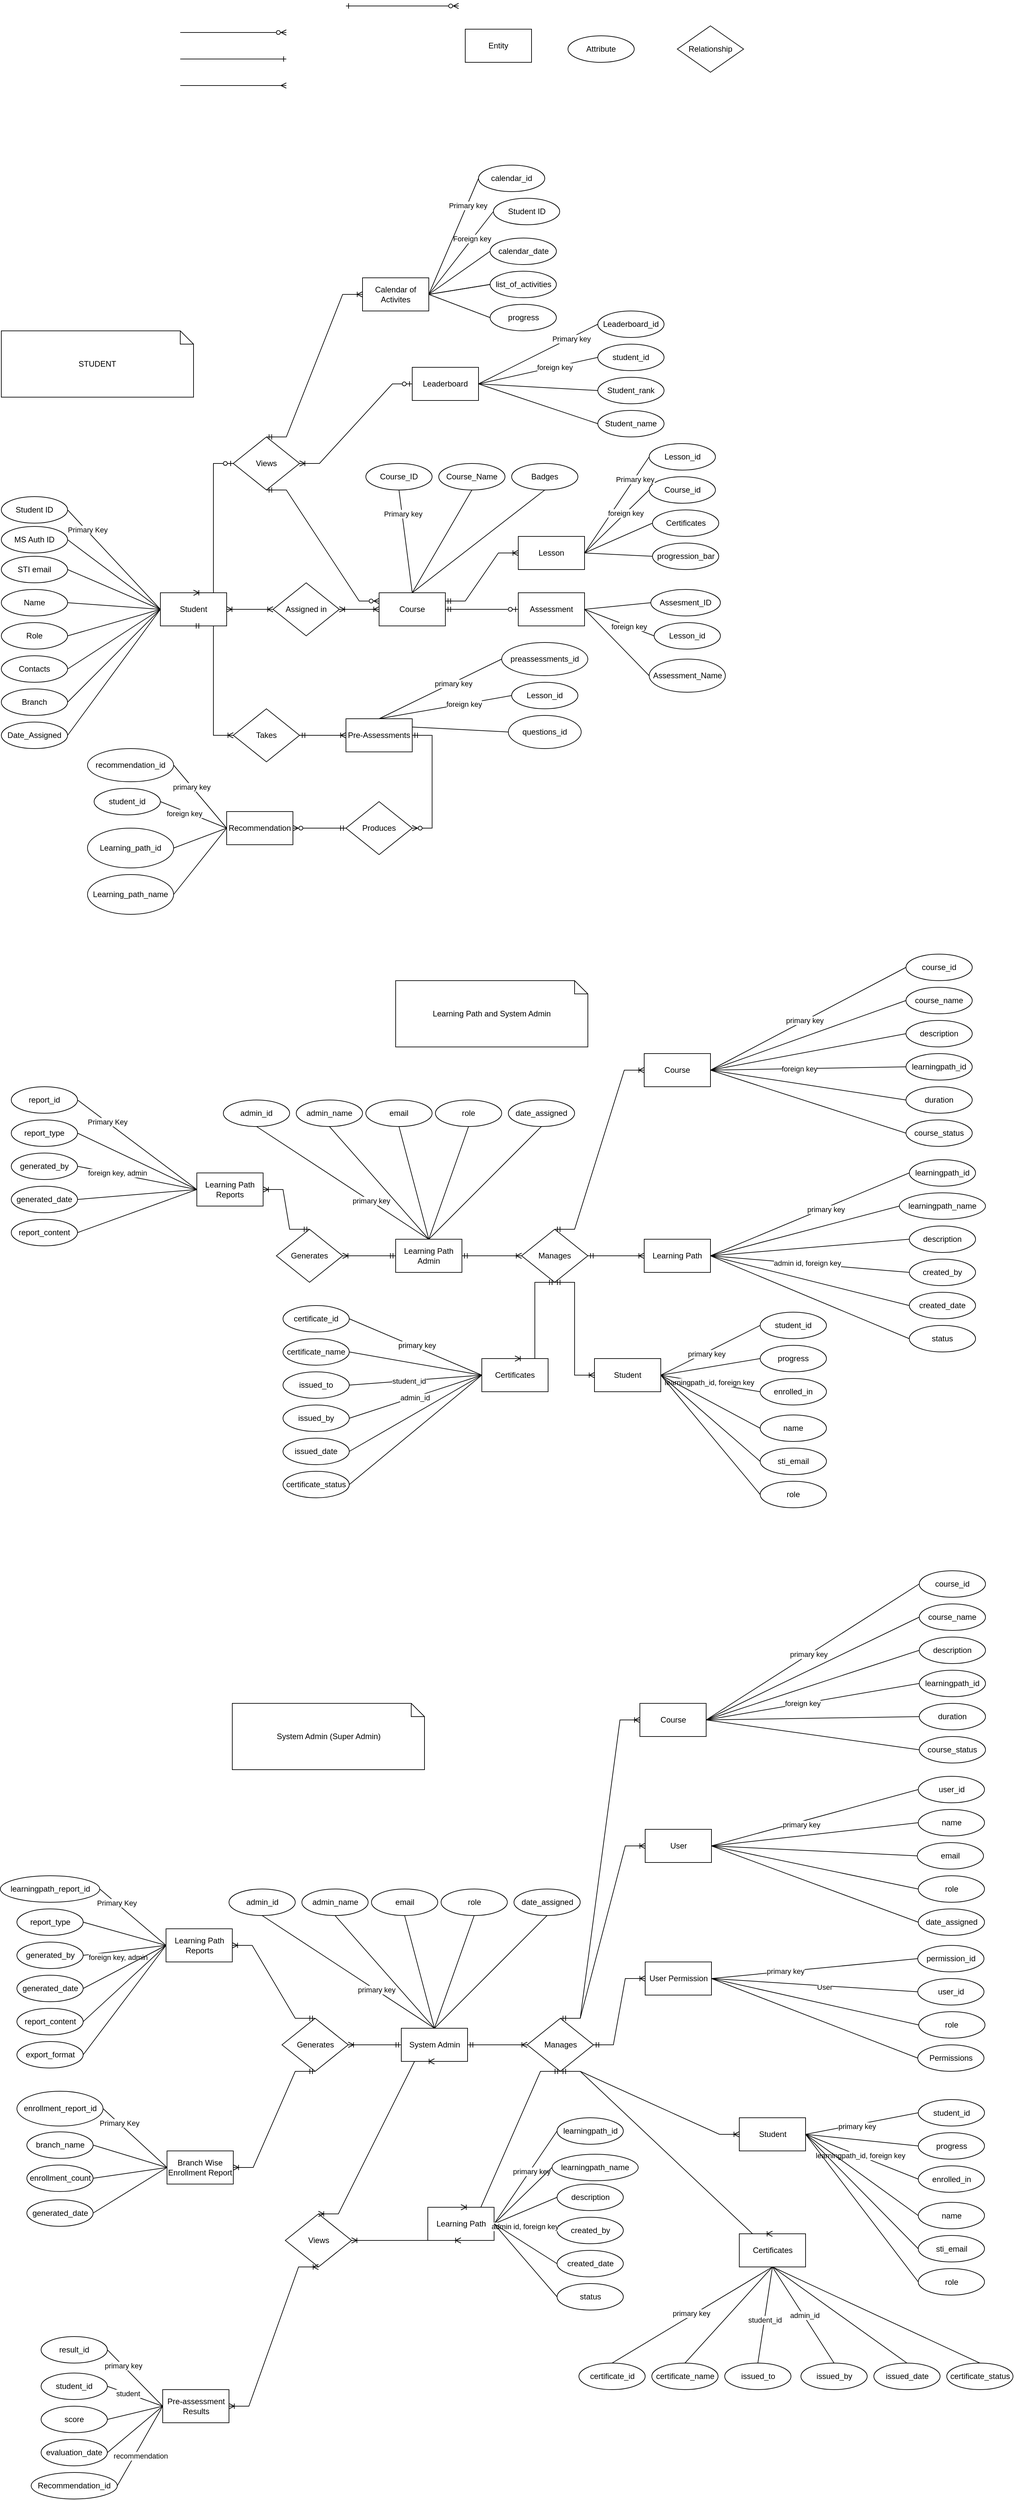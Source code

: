 <mxfile version="24.9.0">
  <diagram id="R2lEEEUBdFMjLlhIrx00" name="Page-1">
    <mxGraphModel dx="4947" dy="2126" grid="1" gridSize="10" guides="1" tooltips="1" connect="1" arrows="1" fold="1" page="1" pageScale="1" pageWidth="850" pageHeight="1100" math="0" shadow="0" extFonts="Permanent Marker^https://fonts.googleapis.com/css?family=Permanent+Marker">
      <root>
        <mxCell id="0" />
        <mxCell id="1" parent="0" />
        <mxCell id="C-vyLk0tnHw3VtMMgP7b-1" value="" style="edgeStyle=entityRelationEdgeStyle;endArrow=ERzeroToMany;startArrow=ERone;endFill=1;startFill=0;" parent="1" edge="1">
          <mxGeometry width="100" height="100" relative="1" as="geometry">
            <mxPoint x="-260" y="20" as="sourcePoint" />
            <mxPoint x="-90" y="20" as="targetPoint" />
          </mxGeometry>
        </mxCell>
        <mxCell id="GR5vHO_8xK8Zrt2Ty7Dj-1" value="" style="edgeStyle=entityRelationEdgeStyle;fontSize=12;html=1;endArrow=ERzeroToMany;endFill=1;rounded=0;" parent="1" edge="1">
          <mxGeometry width="100" height="100" relative="1" as="geometry">
            <mxPoint x="-510" y="60" as="sourcePoint" />
            <mxPoint x="-350" y="60" as="targetPoint" />
          </mxGeometry>
        </mxCell>
        <mxCell id="GR5vHO_8xK8Zrt2Ty7Dj-3" value="" style="edgeStyle=entityRelationEdgeStyle;fontSize=12;html=1;endArrow=ERone;endFill=1;rounded=0;" parent="1" edge="1">
          <mxGeometry width="100" height="100" relative="1" as="geometry">
            <mxPoint x="-510" y="100" as="sourcePoint" />
            <mxPoint x="-350" y="100" as="targetPoint" />
          </mxGeometry>
        </mxCell>
        <mxCell id="GR5vHO_8xK8Zrt2Ty7Dj-4" value="" style="edgeStyle=entityRelationEdgeStyle;fontSize=12;html=1;endArrow=ERmany;rounded=0;" parent="1" edge="1">
          <mxGeometry width="100" height="100" relative="1" as="geometry">
            <mxPoint x="-510" y="140" as="sourcePoint" />
            <mxPoint x="-350" y="140" as="targetPoint" />
          </mxGeometry>
        </mxCell>
        <mxCell id="GR5vHO_8xK8Zrt2Ty7Dj-5" value="Attribute" style="ellipse;whiteSpace=wrap;html=1;align=center;" parent="1" vertex="1">
          <mxGeometry x="75" y="65" width="100" height="40" as="geometry" />
        </mxCell>
        <mxCell id="GR5vHO_8xK8Zrt2Ty7Dj-6" value="Entity" style="html=1;dashed=0;whiteSpace=wrap;" parent="1" vertex="1">
          <mxGeometry x="-80" y="55" width="100" height="50" as="geometry" />
        </mxCell>
        <mxCell id="GR5vHO_8xK8Zrt2Ty7Dj-7" value="Relationship" style="shape=rhombus;html=1;dashed=0;whiteSpace=wrap;perimeter=rhombusPerimeter;" parent="1" vertex="1">
          <mxGeometry x="240" y="50" width="100" height="70" as="geometry" />
        </mxCell>
        <mxCell id="GR5vHO_8xK8Zrt2Ty7Dj-9" value="Student" style="html=1;dashed=0;whiteSpace=wrap;" parent="1" vertex="1">
          <mxGeometry x="-540" y="905" width="100" height="50" as="geometry" />
        </mxCell>
        <mxCell id="GR5vHO_8xK8Zrt2Ty7Dj-31" value="Name" style="ellipse;whiteSpace=wrap;html=1;align=center;" parent="1" vertex="1">
          <mxGeometry x="-780" y="900" width="100" height="40" as="geometry" />
        </mxCell>
        <mxCell id="GR5vHO_8xK8Zrt2Ty7Dj-32" value="MS Auth ID" style="ellipse;whiteSpace=wrap;html=1;align=center;" parent="1" vertex="1">
          <mxGeometry x="-780" y="805" width="100" height="40" as="geometry" />
        </mxCell>
        <mxCell id="GR5vHO_8xK8Zrt2Ty7Dj-33" value="STI email" style="ellipse;whiteSpace=wrap;html=1;align=center;" parent="1" vertex="1">
          <mxGeometry x="-780" y="850" width="100" height="40" as="geometry" />
        </mxCell>
        <mxCell id="GR5vHO_8xK8Zrt2Ty7Dj-34" value="Role" style="ellipse;whiteSpace=wrap;html=1;align=center;" parent="1" vertex="1">
          <mxGeometry x="-780" y="950" width="100" height="40" as="geometry" />
        </mxCell>
        <mxCell id="GR5vHO_8xK8Zrt2Ty7Dj-36" value="Branch" style="ellipse;whiteSpace=wrap;html=1;align=center;" parent="1" vertex="1">
          <mxGeometry x="-780" y="1050" width="100" height="40" as="geometry" />
        </mxCell>
        <mxCell id="GR5vHO_8xK8Zrt2Ty7Dj-45" value="Contacts" style="ellipse;whiteSpace=wrap;html=1;align=center;" parent="1" vertex="1">
          <mxGeometry x="-780" y="1000" width="100" height="40" as="geometry" />
        </mxCell>
        <mxCell id="GR5vHO_8xK8Zrt2Ty7Dj-67" value="Student ID" style="ellipse;whiteSpace=wrap;html=1;align=center;" parent="1" vertex="1">
          <mxGeometry x="-780" y="760" width="100" height="40" as="geometry" />
        </mxCell>
        <mxCell id="569iE3gkdSnbsVmubHWF-21" value="" style="endArrow=none;html=1;rounded=0;entryX=0;entryY=0.5;entryDx=0;entryDy=0;exitX=1;exitY=0.5;exitDx=0;exitDy=0;" parent="1" source="GR5vHO_8xK8Zrt2Ty7Dj-67" target="GR5vHO_8xK8Zrt2Ty7Dj-9" edge="1">
          <mxGeometry width="50" height="50" relative="1" as="geometry">
            <mxPoint x="-660" y="950" as="sourcePoint" />
            <mxPoint x="-540" y="845" as="targetPoint" />
          </mxGeometry>
        </mxCell>
        <mxCell id="fWeWGqHYw4TgUaEqcF_e-12" value="Primary Key" style="edgeLabel;html=1;align=center;verticalAlign=middle;resizable=0;points=[];" parent="569iE3gkdSnbsVmubHWF-21" vertex="1" connectable="0">
          <mxGeometry x="-0.789" y="2" relative="1" as="geometry">
            <mxPoint x="14" y="15" as="offset" />
          </mxGeometry>
        </mxCell>
        <mxCell id="569iE3gkdSnbsVmubHWF-22" value="" style="endArrow=none;html=1;rounded=0;exitX=1;exitY=0.5;exitDx=0;exitDy=0;entryX=0;entryY=0.5;entryDx=0;entryDy=0;" parent="1" source="GR5vHO_8xK8Zrt2Ty7Dj-33" target="GR5vHO_8xK8Zrt2Ty7Dj-9" edge="1">
          <mxGeometry width="50" height="50" relative="1" as="geometry">
            <mxPoint x="-670" y="790" as="sourcePoint" />
            <mxPoint x="-540" y="930" as="targetPoint" />
          </mxGeometry>
        </mxCell>
        <mxCell id="569iE3gkdSnbsVmubHWF-23" value="" style="endArrow=none;html=1;rounded=0;entryX=0;entryY=0.5;entryDx=0;entryDy=0;exitX=1;exitY=0.5;exitDx=0;exitDy=0;" parent="1" source="GR5vHO_8xK8Zrt2Ty7Dj-31" target="GR5vHO_8xK8Zrt2Ty7Dj-9" edge="1">
          <mxGeometry width="50" height="50" relative="1" as="geometry">
            <mxPoint x="-660" y="800" as="sourcePoint" />
            <mxPoint x="-520" y="955" as="targetPoint" />
          </mxGeometry>
        </mxCell>
        <mxCell id="569iE3gkdSnbsVmubHWF-24" value="" style="endArrow=none;html=1;rounded=0;entryX=0;entryY=0.5;entryDx=0;entryDy=0;exitX=1;exitY=0.5;exitDx=0;exitDy=0;" parent="1" source="GR5vHO_8xK8Zrt2Ty7Dj-34" target="GR5vHO_8xK8Zrt2Ty7Dj-9" edge="1">
          <mxGeometry width="50" height="50" relative="1" as="geometry">
            <mxPoint x="-650" y="810" as="sourcePoint" />
            <mxPoint x="-510" y="965" as="targetPoint" />
          </mxGeometry>
        </mxCell>
        <mxCell id="569iE3gkdSnbsVmubHWF-25" value="" style="endArrow=none;html=1;rounded=0;entryX=1;entryY=0.5;entryDx=0;entryDy=0;exitX=0;exitY=0.5;exitDx=0;exitDy=0;" parent="1" source="GR5vHO_8xK8Zrt2Ty7Dj-9" target="GR5vHO_8xK8Zrt2Ty7Dj-32" edge="1">
          <mxGeometry width="50" height="50" relative="1" as="geometry">
            <mxPoint x="-640" y="820" as="sourcePoint" />
            <mxPoint x="-500" y="975" as="targetPoint" />
          </mxGeometry>
        </mxCell>
        <mxCell id="569iE3gkdSnbsVmubHWF-26" value="" style="endArrow=none;html=1;rounded=0;entryX=1;entryY=0.5;entryDx=0;entryDy=0;exitX=0;exitY=0.5;exitDx=0;exitDy=0;" parent="1" source="GR5vHO_8xK8Zrt2Ty7Dj-9" target="GR5vHO_8xK8Zrt2Ty7Dj-45" edge="1">
          <mxGeometry width="50" height="50" relative="1" as="geometry">
            <mxPoint x="-630" y="830" as="sourcePoint" />
            <mxPoint x="-490" y="985" as="targetPoint" />
          </mxGeometry>
        </mxCell>
        <mxCell id="569iE3gkdSnbsVmubHWF-27" value="" style="endArrow=none;html=1;rounded=0;entryX=1;entryY=0.5;entryDx=0;entryDy=0;exitX=0;exitY=0.5;exitDx=0;exitDy=0;" parent="1" source="GR5vHO_8xK8Zrt2Ty7Dj-9" target="GR5vHO_8xK8Zrt2Ty7Dj-36" edge="1">
          <mxGeometry width="50" height="50" relative="1" as="geometry">
            <mxPoint x="-620" y="840" as="sourcePoint" />
            <mxPoint x="-480" y="995" as="targetPoint" />
          </mxGeometry>
        </mxCell>
        <mxCell id="569iE3gkdSnbsVmubHWF-28" value="Course" style="html=1;dashed=0;whiteSpace=wrap;" parent="1" vertex="1">
          <mxGeometry x="-210" y="905" width="100" height="50" as="geometry" />
        </mxCell>
        <mxCell id="fWeWGqHYw4TgUaEqcF_e-17" value="Pre-Assessments" style="html=1;dashed=0;whiteSpace=wrap;" parent="1" vertex="1">
          <mxGeometry x="-260" y="1095" width="100" height="50" as="geometry" />
        </mxCell>
        <mxCell id="fWeWGqHYw4TgUaEqcF_e-21" value="Leaderboard" style="html=1;dashed=0;whiteSpace=wrap;" parent="1" vertex="1">
          <mxGeometry x="-160" y="565" width="100" height="50" as="geometry" />
        </mxCell>
        <mxCell id="fWeWGqHYw4TgUaEqcF_e-24" value="Assigned in" style="shape=rhombus;html=1;dashed=0;whiteSpace=wrap;perimeter=rhombusPerimeter;" parent="1" vertex="1">
          <mxGeometry x="-370" y="890" width="100" height="80" as="geometry" />
        </mxCell>
        <mxCell id="fWeWGqHYw4TgUaEqcF_e-28" value="" style="edgeStyle=entityRelationEdgeStyle;fontSize=12;html=1;endArrow=ERoneToMany;startArrow=ERoneToMany;rounded=0;exitX=1;exitY=0.5;exitDx=0;exitDy=0;entryX=0;entryY=0.5;entryDx=0;entryDy=0;" parent="1" source="GR5vHO_8xK8Zrt2Ty7Dj-9" target="fWeWGqHYw4TgUaEqcF_e-24" edge="1">
          <mxGeometry width="100" height="100" relative="1" as="geometry">
            <mxPoint x="-410" y="910" as="sourcePoint" />
            <mxPoint x="-310" y="810" as="targetPoint" />
          </mxGeometry>
        </mxCell>
        <mxCell id="fWeWGqHYw4TgUaEqcF_e-29" value="" style="edgeStyle=entityRelationEdgeStyle;fontSize=12;html=1;endArrow=ERoneToMany;startArrow=ERoneToMany;rounded=0;exitX=1;exitY=0.5;exitDx=0;exitDy=0;entryX=0;entryY=0.5;entryDx=0;entryDy=0;" parent="1" source="fWeWGqHYw4TgUaEqcF_e-24" target="569iE3gkdSnbsVmubHWF-28" edge="1">
          <mxGeometry width="100" height="100" relative="1" as="geometry">
            <mxPoint x="-430" y="940" as="sourcePoint" />
            <mxPoint x="-360" y="940" as="targetPoint" />
          </mxGeometry>
        </mxCell>
        <mxCell id="fWeWGqHYw4TgUaEqcF_e-32" value="Takes" style="shape=rhombus;html=1;dashed=0;whiteSpace=wrap;perimeter=rhombusPerimeter;" parent="1" vertex="1">
          <mxGeometry x="-430" y="1080" width="100" height="80" as="geometry" />
        </mxCell>
        <mxCell id="fWeWGqHYw4TgUaEqcF_e-33" value="" style="edgeStyle=entityRelationEdgeStyle;fontSize=12;html=1;endArrow=ERoneToMany;startArrow=ERmandOne;rounded=0;exitX=0.5;exitY=1;exitDx=0;exitDy=0;entryX=0;entryY=0.5;entryDx=0;entryDy=0;" parent="1" source="GR5vHO_8xK8Zrt2Ty7Dj-9" target="fWeWGqHYw4TgUaEqcF_e-32" edge="1">
          <mxGeometry width="100" height="100" relative="1" as="geometry">
            <mxPoint x="-440" y="1080" as="sourcePoint" />
            <mxPoint x="-340" y="980" as="targetPoint" />
          </mxGeometry>
        </mxCell>
        <mxCell id="fWeWGqHYw4TgUaEqcF_e-34" value="" style="edgeStyle=entityRelationEdgeStyle;fontSize=12;html=1;endArrow=ERoneToMany;startArrow=ERmandOne;rounded=0;exitX=1;exitY=0.5;exitDx=0;exitDy=0;entryX=0;entryY=0.5;entryDx=0;entryDy=0;" parent="1" source="fWeWGqHYw4TgUaEqcF_e-32" target="fWeWGqHYw4TgUaEqcF_e-17" edge="1">
          <mxGeometry width="100" height="100" relative="1" as="geometry">
            <mxPoint x="-480" y="1005" as="sourcePoint" />
            <mxPoint x="-420" y="1090" as="targetPoint" />
          </mxGeometry>
        </mxCell>
        <mxCell id="fWeWGqHYw4TgUaEqcF_e-35" value="Views" style="shape=rhombus;html=1;dashed=0;whiteSpace=wrap;perimeter=rhombusPerimeter;" parent="1" vertex="1">
          <mxGeometry x="-430" y="670" width="100" height="80" as="geometry" />
        </mxCell>
        <mxCell id="fWeWGqHYw4TgUaEqcF_e-48" value="Assessment" style="html=1;dashed=0;whiteSpace=wrap;" parent="1" vertex="1">
          <mxGeometry y="905" width="100" height="50" as="geometry" />
        </mxCell>
        <mxCell id="fWeWGqHYw4TgUaEqcF_e-54" value="Course_ID" style="ellipse;whiteSpace=wrap;html=1;align=center;" parent="1" vertex="1">
          <mxGeometry x="-230" y="710" width="100" height="40" as="geometry" />
        </mxCell>
        <mxCell id="fWeWGqHYw4TgUaEqcF_e-55" value="Course_Name" style="ellipse;whiteSpace=wrap;html=1;align=center;" parent="1" vertex="1">
          <mxGeometry x="-120" y="710" width="100" height="40" as="geometry" />
        </mxCell>
        <mxCell id="fWeWGqHYw4TgUaEqcF_e-56" value="" style="endArrow=none;html=1;rounded=0;entryX=0.5;entryY=0;entryDx=0;entryDy=0;exitX=0.5;exitY=1;exitDx=0;exitDy=0;" parent="1" source="fWeWGqHYw4TgUaEqcF_e-55" target="569iE3gkdSnbsVmubHWF-28" edge="1">
          <mxGeometry width="50" height="50" relative="1" as="geometry">
            <mxPoint x="-10" y="880" as="sourcePoint" />
            <mxPoint x="-100" y="940" as="targetPoint" />
          </mxGeometry>
        </mxCell>
        <mxCell id="fWeWGqHYw4TgUaEqcF_e-60" value="Lesson" style="html=1;dashed=0;whiteSpace=wrap;" parent="1" vertex="1">
          <mxGeometry y="820" width="100" height="50" as="geometry" />
        </mxCell>
        <mxCell id="fWeWGqHYw4TgUaEqcF_e-62" value="" style="edgeStyle=entityRelationEdgeStyle;fontSize=12;html=1;endArrow=ERoneToMany;startArrow=ERmandOne;rounded=0;exitX=1;exitY=0.25;exitDx=0;exitDy=0;entryX=0;entryY=0.5;entryDx=0;entryDy=0;" parent="1" source="569iE3gkdSnbsVmubHWF-28" target="fWeWGqHYw4TgUaEqcF_e-60" edge="1">
          <mxGeometry width="100" height="100" relative="1" as="geometry">
            <mxPoint x="220" y="920" as="sourcePoint" />
            <mxPoint x="320" y="820" as="targetPoint" />
          </mxGeometry>
        </mxCell>
        <mxCell id="fWeWGqHYw4TgUaEqcF_e-63" value="" style="edgeStyle=entityRelationEdgeStyle;fontSize=12;html=1;endArrow=ERzeroToOne;startArrow=ERmandOne;rounded=0;exitX=1;exitY=0.5;exitDx=0;exitDy=0;entryX=0;entryY=0.5;entryDx=0;entryDy=0;" parent="1" source="569iE3gkdSnbsVmubHWF-28" target="fWeWGqHYw4TgUaEqcF_e-48" edge="1">
          <mxGeometry width="100" height="100" relative="1" as="geometry">
            <mxPoint x="-50" y="1030" as="sourcePoint" />
            <mxPoint x="50" y="930" as="targetPoint" />
          </mxGeometry>
        </mxCell>
        <mxCell id="fWeWGqHYw4TgUaEqcF_e-66" value="Assesment_ID" style="ellipse;whiteSpace=wrap;html=1;align=center;" parent="1" vertex="1">
          <mxGeometry x="200" y="900" width="105" height="40" as="geometry" />
        </mxCell>
        <mxCell id="fWeWGqHYw4TgUaEqcF_e-67" value="Assessment_Name" style="ellipse;whiteSpace=wrap;html=1;align=center;" parent="1" vertex="1">
          <mxGeometry x="197.5" y="1005" width="115" height="50" as="geometry" />
        </mxCell>
        <mxCell id="fWeWGqHYw4TgUaEqcF_e-79" value="Produces" style="shape=rhombus;html=1;dashed=0;whiteSpace=wrap;perimeter=rhombusPerimeter;" parent="1" vertex="1">
          <mxGeometry x="-260" y="1220" width="100" height="80" as="geometry" />
        </mxCell>
        <mxCell id="fWeWGqHYw4TgUaEqcF_e-80" value="Recommendation" style="html=1;dashed=0;whiteSpace=wrap;" parent="1" vertex="1">
          <mxGeometry x="-440" y="1235" width="100" height="50" as="geometry" />
        </mxCell>
        <mxCell id="fWeWGqHYw4TgUaEqcF_e-82" value="" style="edgeStyle=entityRelationEdgeStyle;fontSize=12;html=1;endArrow=ERzeroToMany;startArrow=ERmandOne;rounded=0;exitX=1;exitY=0.5;exitDx=0;exitDy=0;entryX=1;entryY=0.5;entryDx=0;entryDy=0;" parent="1" source="fWeWGqHYw4TgUaEqcF_e-17" target="fWeWGqHYw4TgUaEqcF_e-79" edge="1">
          <mxGeometry width="100" height="100" relative="1" as="geometry">
            <mxPoint x="-440" y="1200" as="sourcePoint" />
            <mxPoint x="-340" y="1100" as="targetPoint" />
          </mxGeometry>
        </mxCell>
        <mxCell id="fWeWGqHYw4TgUaEqcF_e-83" value="" style="edgeStyle=entityRelationEdgeStyle;fontSize=12;html=1;endArrow=ERzeroToMany;startArrow=ERmandOne;rounded=0;exitX=0;exitY=0.5;exitDx=0;exitDy=0;entryX=1;entryY=0.5;entryDx=0;entryDy=0;" parent="1" source="fWeWGqHYw4TgUaEqcF_e-79" target="fWeWGqHYw4TgUaEqcF_e-80" edge="1">
          <mxGeometry width="100" height="100" relative="1" as="geometry">
            <mxPoint x="-150" y="1470" as="sourcePoint" />
            <mxPoint x="-150" y="1360" as="targetPoint" />
          </mxGeometry>
        </mxCell>
        <mxCell id="fWeWGqHYw4TgUaEqcF_e-87" value="Date_Assigned" style="ellipse;whiteSpace=wrap;html=1;align=center;" parent="1" vertex="1">
          <mxGeometry x="-780" y="1100" width="100" height="40" as="geometry" />
        </mxCell>
        <mxCell id="fWeWGqHYw4TgUaEqcF_e-88" value="" style="endArrow=none;html=1;rounded=0;entryX=1;entryY=0.5;entryDx=0;entryDy=0;exitX=0;exitY=0.5;exitDx=0;exitDy=0;" parent="1" source="GR5vHO_8xK8Zrt2Ty7Dj-9" target="fWeWGqHYw4TgUaEqcF_e-87" edge="1">
          <mxGeometry width="50" height="50" relative="1" as="geometry">
            <mxPoint x="-530" y="940" as="sourcePoint" />
            <mxPoint x="-670" y="1130" as="targetPoint" />
          </mxGeometry>
        </mxCell>
        <mxCell id="fWeWGqHYw4TgUaEqcF_e-89" value="Learning_path_name" style="ellipse;whiteSpace=wrap;html=1;align=center;" parent="1" vertex="1">
          <mxGeometry x="-650" y="1330" width="130" height="60" as="geometry" />
        </mxCell>
        <mxCell id="fWeWGqHYw4TgUaEqcF_e-90" value="recommendation_id" style="ellipse;whiteSpace=wrap;html=1;align=center;" parent="1" vertex="1">
          <mxGeometry x="-650" y="1140" width="130" height="50" as="geometry" />
        </mxCell>
        <mxCell id="fWeWGqHYw4TgUaEqcF_e-91" value="" style="endArrow=none;html=1;rounded=0;entryX=0;entryY=0.5;entryDx=0;entryDy=0;exitX=1;exitY=0.5;exitDx=0;exitDy=0;" parent="1" source="fWeWGqHYw4TgUaEqcF_e-90" target="fWeWGqHYw4TgUaEqcF_e-80" edge="1">
          <mxGeometry width="50" height="50" relative="1" as="geometry">
            <mxPoint x="-570" y="1010" as="sourcePoint" />
            <mxPoint x="-480" y="1260" as="targetPoint" />
            <Array as="points" />
          </mxGeometry>
        </mxCell>
        <mxCell id="eBpDMjFDedWCZZ0p9-7a-63" value="primary key" style="edgeLabel;html=1;align=center;verticalAlign=middle;resizable=0;points=[];" vertex="1" connectable="0" parent="fWeWGqHYw4TgUaEqcF_e-91">
          <mxGeometry x="-0.324" y="-1" relative="1" as="geometry">
            <mxPoint as="offset" />
          </mxGeometry>
        </mxCell>
        <mxCell id="fWeWGqHYw4TgUaEqcF_e-92" value="" style="endArrow=none;html=1;rounded=0;entryX=1;entryY=0.5;entryDx=0;entryDy=0;exitX=0;exitY=0.5;exitDx=0;exitDy=0;" parent="1" source="fWeWGqHYw4TgUaEqcF_e-80" target="fWeWGqHYw4TgUaEqcF_e-89" edge="1">
          <mxGeometry width="50" height="50" relative="1" as="geometry">
            <mxPoint x="-480" y="1290" as="sourcePoint" />
            <mxPoint x="-470" y="1300" as="targetPoint" />
          </mxGeometry>
        </mxCell>
        <mxCell id="fWeWGqHYw4TgUaEqcF_e-95" value="Badges" style="ellipse;whiteSpace=wrap;html=1;align=center;" parent="1" vertex="1">
          <mxGeometry x="-10" y="710" width="100" height="40" as="geometry" />
        </mxCell>
        <mxCell id="fWeWGqHYw4TgUaEqcF_e-96" value="" style="endArrow=none;html=1;rounded=0;entryX=0.5;entryY=1;entryDx=0;entryDy=0;exitX=0.5;exitY=0;exitDx=0;exitDy=0;" parent="1" source="569iE3gkdSnbsVmubHWF-28" target="fWeWGqHYw4TgUaEqcF_e-95" edge="1">
          <mxGeometry width="50" height="50" relative="1" as="geometry">
            <mxPoint x="-210" y="850" as="sourcePoint" />
            <mxPoint x="-150" y="915" as="targetPoint" />
          </mxGeometry>
        </mxCell>
        <mxCell id="fWeWGqHYw4TgUaEqcF_e-97" value="Certificates" style="ellipse;whiteSpace=wrap;html=1;align=center;" parent="1" vertex="1">
          <mxGeometry x="202.5" y="780" width="100" height="40" as="geometry" />
        </mxCell>
        <mxCell id="fWeWGqHYw4TgUaEqcF_e-98" value="Lesson_id" style="ellipse;whiteSpace=wrap;html=1;align=center;" parent="1" vertex="1">
          <mxGeometry x="197.5" y="680" width="100" height="40" as="geometry" />
        </mxCell>
        <mxCell id="fWeWGqHYw4TgUaEqcF_e-103" value="" style="endArrow=none;html=1;rounded=0;entryX=0;entryY=0.5;entryDx=0;entryDy=0;exitX=1;exitY=0.5;exitDx=0;exitDy=0;" parent="1" source="fWeWGqHYw4TgUaEqcF_e-60" target="fWeWGqHYw4TgUaEqcF_e-97" edge="1">
          <mxGeometry width="50" height="50" relative="1" as="geometry">
            <mxPoint x="-510" y="960" as="sourcePoint" />
            <mxPoint x="-650" y="1200" as="targetPoint" />
          </mxGeometry>
        </mxCell>
        <mxCell id="fWeWGqHYw4TgUaEqcF_e-104" value="" style="endArrow=none;html=1;rounded=0;entryX=0;entryY=0.5;entryDx=0;entryDy=0;exitX=1;exitY=0.5;exitDx=0;exitDy=0;" parent="1" source="fWeWGqHYw4TgUaEqcF_e-48" target="fWeWGqHYw4TgUaEqcF_e-66" edge="1">
          <mxGeometry width="50" height="50" relative="1" as="geometry">
            <mxPoint x="-500" y="970" as="sourcePoint" />
            <mxPoint x="-640" y="1210" as="targetPoint" />
          </mxGeometry>
        </mxCell>
        <mxCell id="fWeWGqHYw4TgUaEqcF_e-105" value="" style="endArrow=none;html=1;rounded=0;entryX=0;entryY=0.5;entryDx=0;entryDy=0;exitX=1;exitY=0.5;exitDx=0;exitDy=0;" parent="1" source="fWeWGqHYw4TgUaEqcF_e-48" target="fWeWGqHYw4TgUaEqcF_e-67" edge="1">
          <mxGeometry width="50" height="50" relative="1" as="geometry">
            <mxPoint x="-490" y="980" as="sourcePoint" />
            <mxPoint x="-630" y="1220" as="targetPoint" />
          </mxGeometry>
        </mxCell>
        <mxCell id="fWeWGqHYw4TgUaEqcF_e-108" value="" style="edgeStyle=entityRelationEdgeStyle;fontSize=12;html=1;endArrow=ERoneToMany;startArrow=ERzeroToOne;rounded=0;entryX=0.5;entryY=0;entryDx=0;entryDy=0;exitX=0;exitY=0.5;exitDx=0;exitDy=0;" parent="1" source="fWeWGqHYw4TgUaEqcF_e-35" target="GR5vHO_8xK8Zrt2Ty7Dj-9" edge="1">
          <mxGeometry width="100" height="100" relative="1" as="geometry">
            <mxPoint x="-650" y="650" as="sourcePoint" />
            <mxPoint x="-550" y="550" as="targetPoint" />
          </mxGeometry>
        </mxCell>
        <mxCell id="fWeWGqHYw4TgUaEqcF_e-109" value="" style="edgeStyle=entityRelationEdgeStyle;fontSize=12;html=1;endArrow=ERoneToMany;startArrow=ERzeroToOne;rounded=0;entryX=1;entryY=0.5;entryDx=0;entryDy=0;exitX=0;exitY=0.5;exitDx=0;exitDy=0;" parent="1" source="fWeWGqHYw4TgUaEqcF_e-21" target="fWeWGqHYw4TgUaEqcF_e-35" edge="1">
          <mxGeometry width="100" height="100" relative="1" as="geometry">
            <mxPoint x="-177.5" y="740" as="sourcePoint" />
            <mxPoint x="-262.5" y="740" as="targetPoint" />
            <Array as="points">
              <mxPoint x="-327.5" y="850" />
            </Array>
          </mxGeometry>
        </mxCell>
        <mxCell id="fWeWGqHYw4TgUaEqcF_e-110" value="Calendar of Activites" style="html=1;dashed=0;whiteSpace=wrap;" parent="1" vertex="1">
          <mxGeometry x="-235" y="430" width="100" height="50" as="geometry" />
        </mxCell>
        <mxCell id="fWeWGqHYw4TgUaEqcF_e-111" value="" style="edgeStyle=entityRelationEdgeStyle;fontSize=12;html=1;endArrow=ERoneToMany;startArrow=ERmandOne;rounded=0;exitX=0.5;exitY=0;exitDx=0;exitDy=0;entryX=0;entryY=0.5;entryDx=0;entryDy=0;" parent="1" source="fWeWGqHYw4TgUaEqcF_e-35" target="fWeWGqHYw4TgUaEqcF_e-110" edge="1">
          <mxGeometry width="100" height="100" relative="1" as="geometry">
            <mxPoint x="-400" y="645" as="sourcePoint" />
            <mxPoint x="-300" y="550" as="targetPoint" />
          </mxGeometry>
        </mxCell>
        <mxCell id="fWeWGqHYw4TgUaEqcF_e-112" value="Student_rank" style="ellipse;whiteSpace=wrap;html=1;align=center;" parent="1" vertex="1">
          <mxGeometry x="120" y="580" width="100" height="40" as="geometry" />
        </mxCell>
        <mxCell id="fWeWGqHYw4TgUaEqcF_e-113" value="Student_name" style="ellipse;whiteSpace=wrap;html=1;align=center;" parent="1" vertex="1">
          <mxGeometry x="120" y="630" width="100" height="40" as="geometry" />
        </mxCell>
        <mxCell id="fWeWGqHYw4TgUaEqcF_e-114" value="student_id" style="ellipse;whiteSpace=wrap;html=1;align=center;" parent="1" vertex="1">
          <mxGeometry x="120" y="530" width="100" height="40" as="geometry" />
        </mxCell>
        <mxCell id="fWeWGqHYw4TgUaEqcF_e-115" value="" style="endArrow=none;html=1;rounded=0;entryX=1;entryY=0.5;entryDx=0;entryDy=0;exitX=0;exitY=0.5;exitDx=0;exitDy=0;" parent="1" source="fWeWGqHYw4TgUaEqcF_e-114" target="fWeWGqHYw4TgUaEqcF_e-21" edge="1">
          <mxGeometry width="50" height="50" relative="1" as="geometry">
            <mxPoint x="280" y="650" as="sourcePoint" />
            <mxPoint x="195" y="735" as="targetPoint" />
          </mxGeometry>
        </mxCell>
        <mxCell id="eBpDMjFDedWCZZ0p9-7a-35" value="foreign key" style="edgeLabel;html=1;align=center;verticalAlign=middle;resizable=0;points=[];" vertex="1" connectable="0" parent="fWeWGqHYw4TgUaEqcF_e-115">
          <mxGeometry x="-0.274" relative="1" as="geometry">
            <mxPoint as="offset" />
          </mxGeometry>
        </mxCell>
        <mxCell id="fWeWGqHYw4TgUaEqcF_e-116" value="" style="endArrow=none;html=1;rounded=0;entryX=1;entryY=0.5;entryDx=0;entryDy=0;exitX=0;exitY=0.5;exitDx=0;exitDy=0;" parent="1" source="fWeWGqHYw4TgUaEqcF_e-112" target="fWeWGqHYw4TgUaEqcF_e-21" edge="1">
          <mxGeometry width="50" height="50" relative="1" as="geometry">
            <mxPoint x="265" y="660" as="sourcePoint" />
            <mxPoint x="205" y="745" as="targetPoint" />
          </mxGeometry>
        </mxCell>
        <mxCell id="fWeWGqHYw4TgUaEqcF_e-117" value="" style="endArrow=none;html=1;rounded=0;entryX=1;entryY=0.5;entryDx=0;entryDy=0;exitX=0;exitY=0.5;exitDx=0;exitDy=0;" parent="1" source="fWeWGqHYw4TgUaEqcF_e-113" target="fWeWGqHYw4TgUaEqcF_e-21" edge="1">
          <mxGeometry width="50" height="50" relative="1" as="geometry">
            <mxPoint x="300" y="670" as="sourcePoint" />
            <mxPoint x="215" y="755" as="targetPoint" />
          </mxGeometry>
        </mxCell>
        <mxCell id="fWeWGqHYw4TgUaEqcF_e-118" value="progress" style="ellipse;whiteSpace=wrap;html=1;align=center;" parent="1" vertex="1">
          <mxGeometry x="-42.5" y="470" width="100" height="40" as="geometry" />
        </mxCell>
        <mxCell id="fWeWGqHYw4TgUaEqcF_e-119" value="calendar_date" style="ellipse;whiteSpace=wrap;html=1;align=center;" parent="1" vertex="1">
          <mxGeometry x="-42.5" y="370" width="100" height="40" as="geometry" />
        </mxCell>
        <mxCell id="fWeWGqHYw4TgUaEqcF_e-121" value="" style="endArrow=none;html=1;rounded=0;entryX=1;entryY=0.5;entryDx=0;entryDy=0;exitX=0;exitY=0.5;exitDx=0;exitDy=0;" parent="1" source="fWeWGqHYw4TgUaEqcF_e-119" target="fWeWGqHYw4TgUaEqcF_e-110" edge="1">
          <mxGeometry width="50" height="50" relative="1" as="geometry">
            <mxPoint x="15" y="540" as="sourcePoint" />
            <mxPoint x="-50" y="600" as="targetPoint" />
          </mxGeometry>
        </mxCell>
        <mxCell id="fWeWGqHYw4TgUaEqcF_e-122" value="" style="endArrow=none;html=1;rounded=0;entryX=1;entryY=0.5;entryDx=0;entryDy=0;exitX=0;exitY=0.5;exitDx=0;exitDy=0;" parent="1" source="fWeWGqHYw4TgUaEqcF_e-120" target="fWeWGqHYw4TgUaEqcF_e-110" edge="1">
          <mxGeometry width="50" height="50" relative="1" as="geometry">
            <mxPoint x="25" y="550" as="sourcePoint" />
            <mxPoint x="-40" y="610" as="targetPoint" />
          </mxGeometry>
        </mxCell>
        <mxCell id="fWeWGqHYw4TgUaEqcF_e-123" value="" style="endArrow=none;html=1;rounded=0;entryX=1;entryY=0.5;entryDx=0;entryDy=0;exitX=0;exitY=0.5;exitDx=0;exitDy=0;" parent="1" source="fWeWGqHYw4TgUaEqcF_e-120" target="fWeWGqHYw4TgUaEqcF_e-110" edge="1">
          <mxGeometry width="50" height="50" relative="1" as="geometry">
            <mxPoint x="35" y="560" as="sourcePoint" />
            <mxPoint x="-30" y="620" as="targetPoint" />
          </mxGeometry>
        </mxCell>
        <mxCell id="fWeWGqHYw4TgUaEqcF_e-124" value="STUDENT" style="shape=note;size=20;whiteSpace=wrap;html=1;" parent="1" vertex="1">
          <mxGeometry x="-780" y="510" width="290" height="100" as="geometry" />
        </mxCell>
        <mxCell id="fWeWGqHYw4TgUaEqcF_e-125" value="" style="edgeStyle=entityRelationEdgeStyle;fontSize=12;html=1;endArrow=ERzeroToMany;startArrow=ERmandOne;rounded=0;exitX=0.5;exitY=1;exitDx=0;exitDy=0;entryX=0;entryY=0.25;entryDx=0;entryDy=0;" parent="1" source="fWeWGqHYw4TgUaEqcF_e-35" target="569iE3gkdSnbsVmubHWF-28" edge="1">
          <mxGeometry width="100" height="100" relative="1" as="geometry">
            <mxPoint x="-180" y="817.5" as="sourcePoint" />
            <mxPoint x="-350" y="650" as="targetPoint" />
          </mxGeometry>
        </mxCell>
        <mxCell id="fWeWGqHYw4TgUaEqcF_e-126" value="progression_bar" style="ellipse;whiteSpace=wrap;html=1;align=center;" parent="1" vertex="1">
          <mxGeometry x="202.5" y="830" width="100" height="40" as="geometry" />
        </mxCell>
        <mxCell id="fWeWGqHYw4TgUaEqcF_e-127" value="" style="endArrow=none;html=1;rounded=0;entryX=0;entryY=0.5;entryDx=0;entryDy=0;exitX=1;exitY=0.5;exitDx=0;exitDy=0;" parent="1" source="fWeWGqHYw4TgUaEqcF_e-60" target="fWeWGqHYw4TgUaEqcF_e-126" edge="1">
          <mxGeometry width="50" height="50" relative="1" as="geometry">
            <mxPoint x="110" y="855" as="sourcePoint" />
            <mxPoint x="205" y="805" as="targetPoint" />
          </mxGeometry>
        </mxCell>
        <mxCell id="GEEGjnz3eUGXZKiKmKA9-2" value="" style="endArrow=none;html=1;rounded=0;entryX=1;entryY=0.5;entryDx=0;entryDy=0;exitX=0;exitY=0.5;exitDx=0;exitDy=0;" parent="1" source="fWeWGqHYw4TgUaEqcF_e-118" target="fWeWGqHYw4TgUaEqcF_e-110" edge="1">
          <mxGeometry width="50" height="50" relative="1" as="geometry">
            <mxPoint x="5" y="450" as="sourcePoint" />
            <mxPoint x="-135" y="455" as="targetPoint" />
          </mxGeometry>
        </mxCell>
        <mxCell id="fWeWGqHYw4TgUaEqcF_e-120" value="list_of_activities" style="ellipse;whiteSpace=wrap;html=1;align=center;" parent="1" vertex="1">
          <mxGeometry x="-42.5" y="420" width="100" height="40" as="geometry" />
        </mxCell>
        <mxCell id="GEEGjnz3eUGXZKiKmKA9-4" value="Learning Path and System Admin" style="shape=note;size=20;whiteSpace=wrap;html=1;" parent="1" vertex="1">
          <mxGeometry x="-185" y="1490" width="290" height="100" as="geometry" />
        </mxCell>
        <mxCell id="GEEGjnz3eUGXZKiKmKA9-5" value="preassessments_id" style="ellipse;whiteSpace=wrap;html=1;align=center;" parent="1" vertex="1">
          <mxGeometry x="-25" y="980" width="130" height="50" as="geometry" />
        </mxCell>
        <mxCell id="GEEGjnz3eUGXZKiKmKA9-9" value="" style="endArrow=none;html=1;rounded=0;entryX=0.5;entryY=0;entryDx=0;entryDy=0;exitX=0;exitY=0.5;exitDx=0;exitDy=0;" parent="1" source="GEEGjnz3eUGXZKiKmKA9-5" target="fWeWGqHYw4TgUaEqcF_e-17" edge="1">
          <mxGeometry width="50" height="50" relative="1" as="geometry">
            <mxPoint x="-430" y="1200" as="sourcePoint" />
            <mxPoint x="-470" y="1230" as="targetPoint" />
          </mxGeometry>
        </mxCell>
        <mxCell id="eBpDMjFDedWCZZ0p9-7a-58" value="primary key" style="edgeLabel;html=1;align=center;verticalAlign=middle;resizable=0;points=[];" vertex="1" connectable="0" parent="GEEGjnz3eUGXZKiKmKA9-9">
          <mxGeometry x="-0.206" y="1" relative="1" as="geometry">
            <mxPoint as="offset" />
          </mxGeometry>
        </mxCell>
        <mxCell id="GEEGjnz3eUGXZKiKmKA9-10" value="Learning Path Admin" style="html=1;dashed=0;whiteSpace=wrap;" parent="1" vertex="1">
          <mxGeometry x="-185" y="1880" width="100" height="50" as="geometry" />
        </mxCell>
        <mxCell id="GEEGjnz3eUGXZKiKmKA9-13" value="Manages" style="shape=rhombus;html=1;dashed=0;whiteSpace=wrap;perimeter=rhombusPerimeter;" parent="1" vertex="1">
          <mxGeometry x="5" y="1865" width="100" height="80" as="geometry" />
        </mxCell>
        <mxCell id="GEEGjnz3eUGXZKiKmKA9-15" value="Learning Path" style="html=1;dashed=0;whiteSpace=wrap;" parent="1" vertex="1">
          <mxGeometry x="190" y="1880" width="100" height="50" as="geometry" />
        </mxCell>
        <mxCell id="GEEGjnz3eUGXZKiKmKA9-17" value="Course" style="html=1;dashed=0;whiteSpace=wrap;" parent="1" vertex="1">
          <mxGeometry x="190" y="1600" width="100" height="50" as="geometry" />
        </mxCell>
        <mxCell id="GEEGjnz3eUGXZKiKmKA9-18" value="Student" style="html=1;dashed=0;whiteSpace=wrap;" parent="1" vertex="1">
          <mxGeometry x="115" y="2060" width="100" height="50" as="geometry" />
        </mxCell>
        <mxCell id="GEEGjnz3eUGXZKiKmKA9-21" value="" style="edgeStyle=entityRelationEdgeStyle;fontSize=12;html=1;endArrow=ERoneToMany;startArrow=ERmandOne;rounded=0;exitX=1;exitY=0.5;exitDx=0;exitDy=0;entryX=0;entryY=0.5;entryDx=0;entryDy=0;" parent="1" source="GEEGjnz3eUGXZKiKmKA9-10" target="GEEGjnz3eUGXZKiKmKA9-13" edge="1">
          <mxGeometry width="100" height="100" relative="1" as="geometry">
            <mxPoint x="-95" y="2060" as="sourcePoint" />
            <mxPoint x="5" y="1960" as="targetPoint" />
          </mxGeometry>
        </mxCell>
        <mxCell id="GEEGjnz3eUGXZKiKmKA9-22" value="" style="edgeStyle=entityRelationEdgeStyle;fontSize=12;html=1;endArrow=ERoneToMany;startArrow=ERmandOne;rounded=0;exitX=1;exitY=0.5;exitDx=0;exitDy=0;entryX=0;entryY=0.5;entryDx=0;entryDy=0;" parent="1" source="GEEGjnz3eUGXZKiKmKA9-13" target="GEEGjnz3eUGXZKiKmKA9-15" edge="1">
          <mxGeometry width="100" height="100" relative="1" as="geometry">
            <mxPoint x="140" y="1990" as="sourcePoint" />
            <mxPoint x="230" y="1990" as="targetPoint" />
          </mxGeometry>
        </mxCell>
        <mxCell id="GEEGjnz3eUGXZKiKmKA9-23" value="" style="edgeStyle=entityRelationEdgeStyle;fontSize=12;html=1;endArrow=ERoneToMany;startArrow=ERmandOne;rounded=0;exitX=0.5;exitY=1;exitDx=0;exitDy=0;entryX=0;entryY=0.5;entryDx=0;entryDy=0;" parent="1" source="GEEGjnz3eUGXZKiKmKA9-13" target="GEEGjnz3eUGXZKiKmKA9-18" edge="1">
          <mxGeometry width="100" height="100" relative="1" as="geometry">
            <mxPoint x="-65" y="1925" as="sourcePoint" />
            <mxPoint x="25" y="1925" as="targetPoint" />
          </mxGeometry>
        </mxCell>
        <mxCell id="GEEGjnz3eUGXZKiKmKA9-24" value="" style="edgeStyle=entityRelationEdgeStyle;fontSize=12;html=1;endArrow=ERoneToMany;startArrow=ERmandOne;rounded=0;exitX=0.5;exitY=0;exitDx=0;exitDy=0;entryX=0;entryY=0.5;entryDx=0;entryDy=0;" parent="1" source="GEEGjnz3eUGXZKiKmKA9-13" target="GEEGjnz3eUGXZKiKmKA9-17" edge="1">
          <mxGeometry width="100" height="100" relative="1" as="geometry">
            <mxPoint x="-55" y="1935" as="sourcePoint" />
            <mxPoint x="35" y="1935" as="targetPoint" />
          </mxGeometry>
        </mxCell>
        <mxCell id="eBpDMjFDedWCZZ0p9-7a-1" value="Certificates" style="html=1;dashed=0;whiteSpace=wrap;" vertex="1" parent="1">
          <mxGeometry x="-55" y="2060" width="100" height="50" as="geometry" />
        </mxCell>
        <mxCell id="eBpDMjFDedWCZZ0p9-7a-4" value="" style="edgeStyle=entityRelationEdgeStyle;fontSize=12;html=1;endArrow=ERoneToMany;startArrow=ERmandOne;rounded=0;exitX=0.5;exitY=1;exitDx=0;exitDy=0;entryX=0.5;entryY=0;entryDx=0;entryDy=0;" edge="1" parent="1" source="GEEGjnz3eUGXZKiKmKA9-13" target="eBpDMjFDedWCZZ0p9-7a-1">
          <mxGeometry width="100" height="100" relative="1" as="geometry">
            <mxPoint x="75" y="1885" as="sourcePoint" />
            <mxPoint x="210" y="1765" as="targetPoint" />
          </mxGeometry>
        </mxCell>
        <mxCell id="eBpDMjFDedWCZZ0p9-7a-6" value="Generates" style="shape=rhombus;html=1;dashed=0;whiteSpace=wrap;perimeter=rhombusPerimeter;" vertex="1" parent="1">
          <mxGeometry x="-365" y="1865" width="100" height="80" as="geometry" />
        </mxCell>
        <mxCell id="eBpDMjFDedWCZZ0p9-7a-7" value="Learning Path Reports" style="html=1;dashed=0;whiteSpace=wrap;" vertex="1" parent="1">
          <mxGeometry x="-485" y="1780" width="100" height="50" as="geometry" />
        </mxCell>
        <mxCell id="eBpDMjFDedWCZZ0p9-7a-9" value="" style="edgeStyle=entityRelationEdgeStyle;fontSize=12;html=1;endArrow=ERoneToMany;startArrow=ERmandOne;rounded=0;entryX=1;entryY=0.5;entryDx=0;entryDy=0;exitX=0;exitY=0.5;exitDx=0;exitDy=0;" edge="1" parent="1" source="GEEGjnz3eUGXZKiKmKA9-10" target="eBpDMjFDedWCZZ0p9-7a-6">
          <mxGeometry width="100" height="100" relative="1" as="geometry">
            <mxPoint x="-255" y="1920" as="sourcePoint" />
            <mxPoint x="-205" y="2030" as="targetPoint" />
            <Array as="points">
              <mxPoint x="-235" y="1955" />
            </Array>
          </mxGeometry>
        </mxCell>
        <mxCell id="eBpDMjFDedWCZZ0p9-7a-12" value="" style="edgeStyle=entityRelationEdgeStyle;fontSize=12;html=1;endArrow=ERoneToMany;startArrow=ERmandOne;rounded=0;exitX=0.5;exitY=0;exitDx=0;exitDy=0;entryX=1;entryY=0.5;entryDx=0;entryDy=0;" edge="1" parent="1" source="eBpDMjFDedWCZZ0p9-7a-6" target="eBpDMjFDedWCZZ0p9-7a-7">
          <mxGeometry width="100" height="100" relative="1" as="geometry">
            <mxPoint x="-65" y="1925" as="sourcePoint" />
            <mxPoint x="25" y="1925" as="targetPoint" />
          </mxGeometry>
        </mxCell>
        <mxCell id="eBpDMjFDedWCZZ0p9-7a-19" value="report_id" style="ellipse;whiteSpace=wrap;html=1;align=center;" vertex="1" parent="1">
          <mxGeometry x="-765" y="1650" width="100" height="40" as="geometry" />
        </mxCell>
        <mxCell id="eBpDMjFDedWCZZ0p9-7a-20" value="" style="endArrow=none;html=1;rounded=0;entryX=0;entryY=0.5;entryDx=0;entryDy=0;exitX=1;exitY=0.5;exitDx=0;exitDy=0;" edge="1" parent="1" source="eBpDMjFDedWCZZ0p9-7a-19" target="eBpDMjFDedWCZZ0p9-7a-7">
          <mxGeometry width="50" height="50" relative="1" as="geometry">
            <mxPoint x="-795" y="1760" as="sourcePoint" />
            <mxPoint x="-655" y="1770" as="targetPoint" />
          </mxGeometry>
        </mxCell>
        <mxCell id="eBpDMjFDedWCZZ0p9-7a-81" value="Primary Key" style="edgeLabel;html=1;align=center;verticalAlign=middle;resizable=0;points=[];" vertex="1" connectable="0" parent="eBpDMjFDedWCZZ0p9-7a-20">
          <mxGeometry x="-0.507" y="1" relative="1" as="geometry">
            <mxPoint as="offset" />
          </mxGeometry>
        </mxCell>
        <mxCell id="eBpDMjFDedWCZZ0p9-7a-26" value="Course_id" style="ellipse;whiteSpace=wrap;html=1;align=center;" vertex="1" parent="1">
          <mxGeometry x="197.5" y="730" width="100" height="40" as="geometry" />
        </mxCell>
        <mxCell id="eBpDMjFDedWCZZ0p9-7a-27" value="Student ID" style="ellipse;whiteSpace=wrap;html=1;align=center;" vertex="1" parent="1">
          <mxGeometry x="-37.5" y="310" width="100" height="40" as="geometry" />
        </mxCell>
        <mxCell id="eBpDMjFDedWCZZ0p9-7a-28" value="" style="endArrow=none;html=1;rounded=0;entryX=1;entryY=0.5;entryDx=0;entryDy=0;exitX=0;exitY=0.5;exitDx=0;exitDy=0;" edge="1" parent="1" source="eBpDMjFDedWCZZ0p9-7a-27" target="fWeWGqHYw4TgUaEqcF_e-110">
          <mxGeometry width="50" height="50" relative="1" as="geometry">
            <mxPoint x="-95" y="400" as="sourcePoint" />
            <mxPoint x="-125" y="465" as="targetPoint" />
          </mxGeometry>
        </mxCell>
        <mxCell id="eBpDMjFDedWCZZ0p9-7a-33" value="Foreign key" style="edgeLabel;html=1;align=center;verticalAlign=middle;resizable=0;points=[];" vertex="1" connectable="0" parent="eBpDMjFDedWCZZ0p9-7a-28">
          <mxGeometry x="-0.344" y="-1" relative="1" as="geometry">
            <mxPoint as="offset" />
          </mxGeometry>
        </mxCell>
        <mxCell id="eBpDMjFDedWCZZ0p9-7a-30" value="calendar_id" style="ellipse;whiteSpace=wrap;html=1;align=center;" vertex="1" parent="1">
          <mxGeometry x="-60" y="260" width="100" height="40" as="geometry" />
        </mxCell>
        <mxCell id="eBpDMjFDedWCZZ0p9-7a-31" value="" style="endArrow=none;html=1;rounded=0;entryX=1;entryY=0.5;entryDx=0;entryDy=0;exitX=0;exitY=0.5;exitDx=0;exitDy=0;" edge="1" parent="1" source="eBpDMjFDedWCZZ0p9-7a-30" target="fWeWGqHYw4TgUaEqcF_e-110">
          <mxGeometry width="50" height="50" relative="1" as="geometry">
            <mxPoint x="-95" y="300" as="sourcePoint" />
            <mxPoint x="-125" y="465" as="targetPoint" />
          </mxGeometry>
        </mxCell>
        <mxCell id="eBpDMjFDedWCZZ0p9-7a-32" value="Primary key" style="edgeLabel;html=1;align=center;verticalAlign=middle;resizable=0;points=[];" vertex="1" connectable="0" parent="eBpDMjFDedWCZZ0p9-7a-31">
          <mxGeometry x="-0.542" y="1" relative="1" as="geometry">
            <mxPoint as="offset" />
          </mxGeometry>
        </mxCell>
        <mxCell id="eBpDMjFDedWCZZ0p9-7a-34" value="Leaderboard_id" style="ellipse;whiteSpace=wrap;html=1;align=center;" vertex="1" parent="1">
          <mxGeometry x="120" y="480" width="100" height="40" as="geometry" />
        </mxCell>
        <mxCell id="eBpDMjFDedWCZZ0p9-7a-39" value="" style="endArrow=none;html=1;rounded=0;entryX=1;entryY=0.5;entryDx=0;entryDy=0;exitX=0;exitY=0.5;exitDx=0;exitDy=0;" edge="1" parent="1" source="eBpDMjFDedWCZZ0p9-7a-34" target="fWeWGqHYw4TgUaEqcF_e-21">
          <mxGeometry width="50" height="50" relative="1" as="geometry">
            <mxPoint x="165" y="295" as="sourcePoint" />
            <mxPoint x="90" y="470" as="targetPoint" />
          </mxGeometry>
        </mxCell>
        <mxCell id="eBpDMjFDedWCZZ0p9-7a-40" value="Primary key" style="edgeLabel;html=1;align=center;verticalAlign=middle;resizable=0;points=[];" vertex="1" connectable="0" parent="eBpDMjFDedWCZZ0p9-7a-39">
          <mxGeometry x="-0.542" y="1" relative="1" as="geometry">
            <mxPoint as="offset" />
          </mxGeometry>
        </mxCell>
        <mxCell id="eBpDMjFDedWCZZ0p9-7a-41" value="" style="endArrow=none;html=1;rounded=0;entryX=0.5;entryY=0;entryDx=0;entryDy=0;exitX=0.5;exitY=1;exitDx=0;exitDy=0;" edge="1" parent="1" source="fWeWGqHYw4TgUaEqcF_e-54" target="569iE3gkdSnbsVmubHWF-28">
          <mxGeometry width="50" height="50" relative="1" as="geometry">
            <mxPoint x="-230" y="650" as="sourcePoint" />
            <mxPoint x="-305" y="825" as="targetPoint" />
          </mxGeometry>
        </mxCell>
        <mxCell id="eBpDMjFDedWCZZ0p9-7a-42" value="Primary key" style="edgeLabel;html=1;align=center;verticalAlign=middle;resizable=0;points=[];" vertex="1" connectable="0" parent="eBpDMjFDedWCZZ0p9-7a-41">
          <mxGeometry x="-0.542" y="1" relative="1" as="geometry">
            <mxPoint as="offset" />
          </mxGeometry>
        </mxCell>
        <mxCell id="eBpDMjFDedWCZZ0p9-7a-43" value="" style="endArrow=none;html=1;rounded=0;entryX=1;entryY=0.5;entryDx=0;entryDy=0;exitX=0;exitY=0.5;exitDx=0;exitDy=0;" edge="1" parent="1" source="fWeWGqHYw4TgUaEqcF_e-98" target="fWeWGqHYw4TgUaEqcF_e-60">
          <mxGeometry width="50" height="50" relative="1" as="geometry">
            <mxPoint x="-170" y="760" as="sourcePoint" />
            <mxPoint x="-150" y="915" as="targetPoint" />
          </mxGeometry>
        </mxCell>
        <mxCell id="eBpDMjFDedWCZZ0p9-7a-44" value="Primary key" style="edgeLabel;html=1;align=center;verticalAlign=middle;resizable=0;points=[];" vertex="1" connectable="0" parent="eBpDMjFDedWCZZ0p9-7a-43">
          <mxGeometry x="-0.542" y="1" relative="1" as="geometry">
            <mxPoint as="offset" />
          </mxGeometry>
        </mxCell>
        <mxCell id="eBpDMjFDedWCZZ0p9-7a-45" value="" style="endArrow=none;html=1;rounded=0;entryX=1;entryY=0.5;entryDx=0;entryDy=0;exitX=0;exitY=0.5;exitDx=0;exitDy=0;" edge="1" parent="1" source="eBpDMjFDedWCZZ0p9-7a-26" target="fWeWGqHYw4TgUaEqcF_e-60">
          <mxGeometry width="50" height="50" relative="1" as="geometry">
            <mxPoint x="130" y="560" as="sourcePoint" />
            <mxPoint x="-50" y="600" as="targetPoint" />
          </mxGeometry>
        </mxCell>
        <mxCell id="eBpDMjFDedWCZZ0p9-7a-46" value="foreign key" style="edgeLabel;html=1;align=center;verticalAlign=middle;resizable=0;points=[];" vertex="1" connectable="0" parent="eBpDMjFDedWCZZ0p9-7a-45">
          <mxGeometry x="-0.274" relative="1" as="geometry">
            <mxPoint as="offset" />
          </mxGeometry>
        </mxCell>
        <mxCell id="eBpDMjFDedWCZZ0p9-7a-47" value="Lesson_id" style="ellipse;whiteSpace=wrap;html=1;align=center;" vertex="1" parent="1">
          <mxGeometry x="205" y="950" width="100" height="40" as="geometry" />
        </mxCell>
        <mxCell id="eBpDMjFDedWCZZ0p9-7a-49" value="" style="endArrow=none;html=1;rounded=0;entryX=1;entryY=0.5;entryDx=0;entryDy=0;exitX=0;exitY=0.5;exitDx=0;exitDy=0;" edge="1" parent="1" source="eBpDMjFDedWCZZ0p9-7a-47" target="fWeWGqHYw4TgUaEqcF_e-48">
          <mxGeometry width="50" height="50" relative="1" as="geometry">
            <mxPoint x="208" y="760" as="sourcePoint" />
            <mxPoint x="110" y="855" as="targetPoint" />
          </mxGeometry>
        </mxCell>
        <mxCell id="eBpDMjFDedWCZZ0p9-7a-50" value="foreign key" style="edgeLabel;html=1;align=center;verticalAlign=middle;resizable=0;points=[];" vertex="1" connectable="0" parent="eBpDMjFDedWCZZ0p9-7a-49">
          <mxGeometry x="-0.274" relative="1" as="geometry">
            <mxPoint as="offset" />
          </mxGeometry>
        </mxCell>
        <mxCell id="eBpDMjFDedWCZZ0p9-7a-51" style="edgeStyle=orthogonalEdgeStyle;rounded=0;orthogonalLoop=1;jettySize=auto;html=1;exitX=0.5;exitY=1;exitDx=0;exitDy=0;" edge="1" parent="1" source="fWeWGqHYw4TgUaEqcF_e-67" target="fWeWGqHYw4TgUaEqcF_e-67">
          <mxGeometry relative="1" as="geometry" />
        </mxCell>
        <mxCell id="eBpDMjFDedWCZZ0p9-7a-52" value="Lesson_id" style="ellipse;whiteSpace=wrap;html=1;align=center;" vertex="1" parent="1">
          <mxGeometry x="-10" y="1040" width="100" height="40" as="geometry" />
        </mxCell>
        <mxCell id="eBpDMjFDedWCZZ0p9-7a-53" value="questions_id" style="ellipse;whiteSpace=wrap;html=1;align=center;" vertex="1" parent="1">
          <mxGeometry x="-15" y="1090" width="110" height="50" as="geometry" />
        </mxCell>
        <mxCell id="eBpDMjFDedWCZZ0p9-7a-54" value="" style="endArrow=none;html=1;rounded=0;entryX=0.5;entryY=0;entryDx=0;entryDy=0;exitX=0;exitY=0.5;exitDx=0;exitDy=0;" edge="1" parent="1" source="eBpDMjFDedWCZZ0p9-7a-52" target="fWeWGqHYw4TgUaEqcF_e-17">
          <mxGeometry width="50" height="50" relative="1" as="geometry">
            <mxPoint x="130" y="1150" as="sourcePoint" />
            <mxPoint x="25" y="1110" as="targetPoint" />
          </mxGeometry>
        </mxCell>
        <mxCell id="eBpDMjFDedWCZZ0p9-7a-55" value="foreign key" style="edgeLabel;html=1;align=center;verticalAlign=middle;resizable=0;points=[];" vertex="1" connectable="0" parent="eBpDMjFDedWCZZ0p9-7a-54">
          <mxGeometry x="-0.274" relative="1" as="geometry">
            <mxPoint as="offset" />
          </mxGeometry>
        </mxCell>
        <mxCell id="eBpDMjFDedWCZZ0p9-7a-56" value="" style="endArrow=none;html=1;rounded=0;exitX=0;exitY=0.5;exitDx=0;exitDy=0;entryX=1;entryY=0.25;entryDx=0;entryDy=0;" edge="1" parent="1" source="eBpDMjFDedWCZZ0p9-7a-53" target="fWeWGqHYw4TgUaEqcF_e-17">
          <mxGeometry width="50" height="50" relative="1" as="geometry">
            <mxPoint x="-70" y="1015" as="sourcePoint" />
            <mxPoint x="-160" y="1108" as="targetPoint" />
          </mxGeometry>
        </mxCell>
        <mxCell id="eBpDMjFDedWCZZ0p9-7a-59" value="student_id" style="ellipse;whiteSpace=wrap;html=1;align=center;" vertex="1" parent="1">
          <mxGeometry x="-640" y="1200" width="100" height="40" as="geometry" />
        </mxCell>
        <mxCell id="eBpDMjFDedWCZZ0p9-7a-60" value="" style="endArrow=none;html=1;rounded=0;entryX=1;entryY=0.5;entryDx=0;entryDy=0;exitX=0;exitY=0.5;exitDx=0;exitDy=0;" edge="1" parent="1" source="fWeWGqHYw4TgUaEqcF_e-80" target="eBpDMjFDedWCZZ0p9-7a-59">
          <mxGeometry width="50" height="50" relative="1" as="geometry">
            <mxPoint x="-480" y="1260" as="sourcePoint" />
            <mxPoint x="-510" y="1300" as="targetPoint" />
          </mxGeometry>
        </mxCell>
        <mxCell id="eBpDMjFDedWCZZ0p9-7a-64" value="foreign key" style="edgeLabel;html=1;align=center;verticalAlign=middle;resizable=0;points=[];" vertex="1" connectable="0" parent="eBpDMjFDedWCZZ0p9-7a-60">
          <mxGeometry x="0.271" y="3" relative="1" as="geometry">
            <mxPoint as="offset" />
          </mxGeometry>
        </mxCell>
        <mxCell id="eBpDMjFDedWCZZ0p9-7a-61" value="Learning_path_id" style="ellipse;whiteSpace=wrap;html=1;align=center;" vertex="1" parent="1">
          <mxGeometry x="-650" y="1260" width="130" height="60" as="geometry" />
        </mxCell>
        <mxCell id="eBpDMjFDedWCZZ0p9-7a-62" value="" style="endArrow=none;html=1;rounded=0;entryX=1;entryY=0.5;entryDx=0;entryDy=0;exitX=0;exitY=0.5;exitDx=0;exitDy=0;" edge="1" parent="1" source="fWeWGqHYw4TgUaEqcF_e-80" target="eBpDMjFDedWCZZ0p9-7a-61">
          <mxGeometry width="50" height="50" relative="1" as="geometry">
            <mxPoint x="-480" y="1260" as="sourcePoint" />
            <mxPoint x="-510" y="1430" as="targetPoint" />
          </mxGeometry>
        </mxCell>
        <mxCell id="eBpDMjFDedWCZZ0p9-7a-65" value="admin_id" style="ellipse;whiteSpace=wrap;html=1;align=center;" vertex="1" parent="1">
          <mxGeometry x="-445" y="1670" width="100" height="40" as="geometry" />
        </mxCell>
        <mxCell id="eBpDMjFDedWCZZ0p9-7a-66" value="admin_name" style="ellipse;whiteSpace=wrap;html=1;align=center;" vertex="1" parent="1">
          <mxGeometry x="-335" y="1670" width="100" height="40" as="geometry" />
        </mxCell>
        <mxCell id="eBpDMjFDedWCZZ0p9-7a-67" value="email" style="ellipse;whiteSpace=wrap;html=1;align=center;" vertex="1" parent="1">
          <mxGeometry x="-230" y="1670" width="100" height="40" as="geometry" />
        </mxCell>
        <mxCell id="eBpDMjFDedWCZZ0p9-7a-68" value="role" style="ellipse;whiteSpace=wrap;html=1;align=center;" vertex="1" parent="1">
          <mxGeometry x="-125" y="1670" width="100" height="40" as="geometry" />
        </mxCell>
        <mxCell id="eBpDMjFDedWCZZ0p9-7a-69" value="date_assigned" style="ellipse;whiteSpace=wrap;html=1;align=center;" vertex="1" parent="1">
          <mxGeometry x="-15" y="1670" width="100" height="40" as="geometry" />
        </mxCell>
        <mxCell id="eBpDMjFDedWCZZ0p9-7a-70" value="" style="endArrow=none;html=1;rounded=0;entryX=0.5;entryY=1;entryDx=0;entryDy=0;exitX=0.5;exitY=0;exitDx=0;exitDy=0;" edge="1" parent="1" source="GEEGjnz3eUGXZKiKmKA9-10" target="eBpDMjFDedWCZZ0p9-7a-65">
          <mxGeometry width="50" height="50" relative="1" as="geometry">
            <mxPoint x="-175" y="1965" as="sourcePoint" />
            <mxPoint x="-95" y="2060" as="targetPoint" />
            <Array as="points" />
          </mxGeometry>
        </mxCell>
        <mxCell id="eBpDMjFDedWCZZ0p9-7a-71" value="primary key" style="edgeLabel;html=1;align=center;verticalAlign=middle;resizable=0;points=[];" vertex="1" connectable="0" parent="eBpDMjFDedWCZZ0p9-7a-70">
          <mxGeometry x="-0.324" y="-1" relative="1" as="geometry">
            <mxPoint as="offset" />
          </mxGeometry>
        </mxCell>
        <mxCell id="eBpDMjFDedWCZZ0p9-7a-72" value="" style="endArrow=none;html=1;rounded=0;entryX=0.5;entryY=0;entryDx=0;entryDy=0;exitX=0.5;exitY=1;exitDx=0;exitDy=0;" edge="1" parent="1" source="eBpDMjFDedWCZZ0p9-7a-66" target="GEEGjnz3eUGXZKiKmKA9-10">
          <mxGeometry width="50" height="50" relative="1" as="geometry">
            <mxPoint x="-505" y="2045" as="sourcePoint" />
            <mxPoint x="-245" y="1945" as="targetPoint" />
          </mxGeometry>
        </mxCell>
        <mxCell id="eBpDMjFDedWCZZ0p9-7a-73" value="" style="endArrow=none;html=1;rounded=0;entryX=0.5;entryY=0;entryDx=0;entryDy=0;exitX=0.5;exitY=1;exitDx=0;exitDy=0;" edge="1" parent="1" source="eBpDMjFDedWCZZ0p9-7a-67" target="GEEGjnz3eUGXZKiKmKA9-10">
          <mxGeometry width="50" height="50" relative="1" as="geometry">
            <mxPoint x="-725" y="1925" as="sourcePoint" />
            <mxPoint x="-465" y="1825" as="targetPoint" />
          </mxGeometry>
        </mxCell>
        <mxCell id="eBpDMjFDedWCZZ0p9-7a-74" value="" style="endArrow=none;html=1;rounded=0;exitX=0.5;exitY=1;exitDx=0;exitDy=0;entryX=0.5;entryY=0;entryDx=0;entryDy=0;" edge="1" parent="1" source="eBpDMjFDedWCZZ0p9-7a-68" target="GEEGjnz3eUGXZKiKmKA9-10">
          <mxGeometry width="50" height="50" relative="1" as="geometry">
            <mxPoint x="-170" y="2110" as="sourcePoint" />
            <mxPoint x="-115" y="1850" as="targetPoint" />
          </mxGeometry>
        </mxCell>
        <mxCell id="eBpDMjFDedWCZZ0p9-7a-75" value="" style="endArrow=none;html=1;rounded=0;entryX=0.5;entryY=0;entryDx=0;entryDy=0;exitX=0.5;exitY=1;exitDx=0;exitDy=0;" edge="1" parent="1" source="eBpDMjFDedWCZZ0p9-7a-69" target="GEEGjnz3eUGXZKiKmKA9-10">
          <mxGeometry width="50" height="50" relative="1" as="geometry">
            <mxPoint x="-160" y="2120" as="sourcePoint" />
            <mxPoint x="-115" y="1950" as="targetPoint" />
          </mxGeometry>
        </mxCell>
        <mxCell id="eBpDMjFDedWCZZ0p9-7a-76" value="report_type" style="ellipse;whiteSpace=wrap;html=1;align=center;" vertex="1" parent="1">
          <mxGeometry x="-765" y="1700" width="100" height="40" as="geometry" />
        </mxCell>
        <mxCell id="eBpDMjFDedWCZZ0p9-7a-77" value="generated_by" style="ellipse;whiteSpace=wrap;html=1;align=center;" vertex="1" parent="1">
          <mxGeometry x="-765" y="1750" width="100" height="40" as="geometry" />
        </mxCell>
        <mxCell id="eBpDMjFDedWCZZ0p9-7a-78" value="generated_date" style="ellipse;whiteSpace=wrap;html=1;align=center;" vertex="1" parent="1">
          <mxGeometry x="-765" y="1800" width="100" height="40" as="geometry" />
        </mxCell>
        <mxCell id="eBpDMjFDedWCZZ0p9-7a-79" value="report_content" style="ellipse;whiteSpace=wrap;html=1;align=center;" vertex="1" parent="1">
          <mxGeometry x="-765" y="1850" width="100" height="40" as="geometry" />
        </mxCell>
        <mxCell id="eBpDMjFDedWCZZ0p9-7a-84" value="" style="endArrow=none;html=1;rounded=0;entryX=0;entryY=0.5;entryDx=0;entryDy=0;exitX=1;exitY=0.5;exitDx=0;exitDy=0;" edge="1" parent="1" source="eBpDMjFDedWCZZ0p9-7a-76" target="eBpDMjFDedWCZZ0p9-7a-7">
          <mxGeometry width="50" height="50" relative="1" as="geometry">
            <mxPoint x="-620" y="1790" as="sourcePoint" />
            <mxPoint x="-500" y="2010" as="targetPoint" />
          </mxGeometry>
        </mxCell>
        <mxCell id="eBpDMjFDedWCZZ0p9-7a-85" value="" style="endArrow=none;html=1;rounded=0;entryX=0;entryY=0.5;entryDx=0;entryDy=0;exitX=1;exitY=0.5;exitDx=0;exitDy=0;" edge="1" parent="1" source="eBpDMjFDedWCZZ0p9-7a-77" target="eBpDMjFDedWCZZ0p9-7a-7">
          <mxGeometry width="50" height="50" relative="1" as="geometry">
            <mxPoint x="-235" y="1730" as="sourcePoint" />
            <mxPoint x="-115" y="1950" as="targetPoint" />
          </mxGeometry>
        </mxCell>
        <mxCell id="eBpDMjFDedWCZZ0p9-7a-167" value="foreign key, admin" style="edgeLabel;html=1;align=center;verticalAlign=middle;resizable=0;points=[];" vertex="1" connectable="0" parent="eBpDMjFDedWCZZ0p9-7a-85">
          <mxGeometry x="-0.736" y="-1" relative="1" as="geometry">
            <mxPoint x="36" y="4" as="offset" />
          </mxGeometry>
        </mxCell>
        <mxCell id="eBpDMjFDedWCZZ0p9-7a-86" value="" style="endArrow=none;html=1;rounded=0;entryX=0;entryY=0.5;entryDx=0;entryDy=0;exitX=1;exitY=0.5;exitDx=0;exitDy=0;" edge="1" parent="1" source="eBpDMjFDedWCZZ0p9-7a-78" target="eBpDMjFDedWCZZ0p9-7a-7">
          <mxGeometry width="50" height="50" relative="1" as="geometry">
            <mxPoint x="-225" y="1740" as="sourcePoint" />
            <mxPoint x="-105" y="1960" as="targetPoint" />
          </mxGeometry>
        </mxCell>
        <mxCell id="eBpDMjFDedWCZZ0p9-7a-87" value="" style="endArrow=none;html=1;rounded=0;entryX=0;entryY=0.5;entryDx=0;entryDy=0;exitX=1;exitY=0.5;exitDx=0;exitDy=0;" edge="1" parent="1" source="eBpDMjFDedWCZZ0p9-7a-79" target="eBpDMjFDedWCZZ0p9-7a-7">
          <mxGeometry width="50" height="50" relative="1" as="geometry">
            <mxPoint x="-215" y="1750" as="sourcePoint" />
            <mxPoint x="-95" y="1970" as="targetPoint" />
          </mxGeometry>
        </mxCell>
        <mxCell id="eBpDMjFDedWCZZ0p9-7a-103" value="learningpath_id" style="ellipse;whiteSpace=wrap;html=1;align=center;" vertex="1" parent="1">
          <mxGeometry x="590" y="1760" width="100" height="40" as="geometry" />
        </mxCell>
        <mxCell id="eBpDMjFDedWCZZ0p9-7a-104" value="learningpath_name" style="ellipse;whiteSpace=wrap;html=1;align=center;" vertex="1" parent="1">
          <mxGeometry x="575" y="1810" width="130" height="40" as="geometry" />
        </mxCell>
        <mxCell id="eBpDMjFDedWCZZ0p9-7a-105" value="description" style="ellipse;whiteSpace=wrap;html=1;align=center;" vertex="1" parent="1">
          <mxGeometry x="590" y="1860" width="100" height="40" as="geometry" />
        </mxCell>
        <mxCell id="eBpDMjFDedWCZZ0p9-7a-106" value="created_by" style="ellipse;whiteSpace=wrap;html=1;align=center;" vertex="1" parent="1">
          <mxGeometry x="590" y="1910" width="100" height="40" as="geometry" />
        </mxCell>
        <mxCell id="eBpDMjFDedWCZZ0p9-7a-107" value="created_date" style="ellipse;whiteSpace=wrap;html=1;align=center;" vertex="1" parent="1">
          <mxGeometry x="590" y="1960" width="100" height="40" as="geometry" />
        </mxCell>
        <mxCell id="eBpDMjFDedWCZZ0p9-7a-108" value="status" style="ellipse;whiteSpace=wrap;html=1;align=center;" vertex="1" parent="1">
          <mxGeometry x="590" y="2010" width="100" height="40" as="geometry" />
        </mxCell>
        <mxCell id="eBpDMjFDedWCZZ0p9-7a-109" value="" style="endArrow=none;html=1;rounded=0;entryX=0;entryY=0.5;entryDx=0;entryDy=0;exitX=1;exitY=0.5;exitDx=0;exitDy=0;" edge="1" parent="1" source="GEEGjnz3eUGXZKiKmKA9-15" target="eBpDMjFDedWCZZ0p9-7a-103">
          <mxGeometry width="50" height="50" relative="1" as="geometry">
            <mxPoint x="275" y="1810" as="sourcePoint" />
            <mxPoint x="560" y="1925" as="targetPoint" />
          </mxGeometry>
        </mxCell>
        <mxCell id="eBpDMjFDedWCZZ0p9-7a-115" value="primary key" style="edgeLabel;html=1;align=center;verticalAlign=middle;resizable=0;points=[];" vertex="1" connectable="0" parent="eBpDMjFDedWCZZ0p9-7a-109">
          <mxGeometry x="0.15" y="-2" relative="1" as="geometry">
            <mxPoint as="offset" />
          </mxGeometry>
        </mxCell>
        <mxCell id="eBpDMjFDedWCZZ0p9-7a-110" value="" style="endArrow=none;html=1;rounded=0;entryX=0;entryY=0.5;entryDx=0;entryDy=0;exitX=1;exitY=0.5;exitDx=0;exitDy=0;" edge="1" parent="1" source="GEEGjnz3eUGXZKiKmKA9-15" target="eBpDMjFDedWCZZ0p9-7a-104">
          <mxGeometry width="50" height="50" relative="1" as="geometry">
            <mxPoint x="310" y="1655" as="sourcePoint" />
            <mxPoint x="595" y="1770" as="targetPoint" />
          </mxGeometry>
        </mxCell>
        <mxCell id="eBpDMjFDedWCZZ0p9-7a-111" value="" style="endArrow=none;html=1;rounded=0;entryX=0;entryY=0.5;entryDx=0;entryDy=0;exitX=1;exitY=0.5;exitDx=0;exitDy=0;" edge="1" parent="1" source="GEEGjnz3eUGXZKiKmKA9-15" target="eBpDMjFDedWCZZ0p9-7a-105">
          <mxGeometry width="50" height="50" relative="1" as="geometry">
            <mxPoint x="320" y="1665" as="sourcePoint" />
            <mxPoint x="605" y="1780" as="targetPoint" />
          </mxGeometry>
        </mxCell>
        <mxCell id="eBpDMjFDedWCZZ0p9-7a-112" value="" style="endArrow=none;html=1;rounded=0;entryX=0;entryY=0.5;entryDx=0;entryDy=0;exitX=1;exitY=0.5;exitDx=0;exitDy=0;" edge="1" parent="1" source="GEEGjnz3eUGXZKiKmKA9-15" target="eBpDMjFDedWCZZ0p9-7a-106">
          <mxGeometry width="50" height="50" relative="1" as="geometry">
            <mxPoint x="330" y="1675" as="sourcePoint" />
            <mxPoint x="615" y="1790" as="targetPoint" />
          </mxGeometry>
        </mxCell>
        <mxCell id="eBpDMjFDedWCZZ0p9-7a-116" value="admin id, foreign key" style="edgeLabel;html=1;align=center;verticalAlign=middle;resizable=0;points=[];" vertex="1" connectable="0" parent="eBpDMjFDedWCZZ0p9-7a-112">
          <mxGeometry x="-0.03" y="1" relative="1" as="geometry">
            <mxPoint as="offset" />
          </mxGeometry>
        </mxCell>
        <mxCell id="eBpDMjFDedWCZZ0p9-7a-113" value="" style="endArrow=none;html=1;rounded=0;entryX=0;entryY=0.5;entryDx=0;entryDy=0;exitX=1;exitY=0.5;exitDx=0;exitDy=0;" edge="1" parent="1" source="GEEGjnz3eUGXZKiKmKA9-15" target="eBpDMjFDedWCZZ0p9-7a-107">
          <mxGeometry width="50" height="50" relative="1" as="geometry">
            <mxPoint x="340" y="1685" as="sourcePoint" />
            <mxPoint x="625" y="1800" as="targetPoint" />
          </mxGeometry>
        </mxCell>
        <mxCell id="eBpDMjFDedWCZZ0p9-7a-114" value="" style="endArrow=none;html=1;rounded=0;entryX=0;entryY=0.5;entryDx=0;entryDy=0;exitX=1;exitY=0.5;exitDx=0;exitDy=0;" edge="1" parent="1" source="GEEGjnz3eUGXZKiKmKA9-15" target="eBpDMjFDedWCZZ0p9-7a-108">
          <mxGeometry width="50" height="50" relative="1" as="geometry">
            <mxPoint x="250" y="1965" as="sourcePoint" />
            <mxPoint x="535" y="2080" as="targetPoint" />
          </mxGeometry>
        </mxCell>
        <mxCell id="eBpDMjFDedWCZZ0p9-7a-117" value="student_id" style="ellipse;whiteSpace=wrap;html=1;align=center;" vertex="1" parent="1">
          <mxGeometry x="365" y="1990" width="100" height="40" as="geometry" />
        </mxCell>
        <mxCell id="eBpDMjFDedWCZZ0p9-7a-118" value="name&lt;span style=&quot;color: rgba(0, 0, 0, 0); font-family: monospace; font-size: 0px; text-align: start; text-wrap-mode: nowrap;&quot;&gt;%3CmxGraphModel%3E%3Croot%3E%3CmxCell%20id%3D%220%22%2F%3E%3CmxCell%20id%3D%221%22%20parent%3D%220%22%2F%3E%3CmxCell%20id%3D%222%22%20value%3D%22status%22%20style%3D%22ellipse%3BwhiteSpace%3Dwrap%3Bhtml%3D1%3Balign%3Dcenter%3B%22%20vertex%3D%221%22%20parent%3D%221%22%3E%3CmxGeometry%20x%3D%22980%22%20y%3D%222190%22%20width%3D%22100%22%20height%3D%2240%22%20as%3D%22geometry%22%2F%3E%3C%2FmxCell%3E%3C%2Froot%3E%3C%2FmxGraphModel%3E&lt;/span&gt;" style="ellipse;whiteSpace=wrap;html=1;align=center;" vertex="1" parent="1">
          <mxGeometry x="365" y="2145" width="100" height="40" as="geometry" />
        </mxCell>
        <mxCell id="eBpDMjFDedWCZZ0p9-7a-119" value="sti_email&lt;span style=&quot;color: rgba(0, 0, 0, 0); font-family: monospace; font-size: 0px; text-align: start; text-wrap-mode: nowrap;&quot;&gt;%3CmxGraphModel%3E%3Croot%3E%3CmxCell%20id%3D%220%22%2F%3E%3CmxCell%20id%3D%221%22%20parent%3D%220%22%2F%3E%3CmxCell%20id%3D%222%22%20value%3D%22status%22%20style%3D%22ellipse%3BwhiteSpace%3Dwrap%3Bhtml%3D1%3Balign%3Dcenter%3B%22%20vertex%3D%221%22%20parent%3D%221%22%3E%3CmxGeometry%20x%3D%22980%22%20y%3D%222190%22%20width%3D%22100%22%20height%3D%2240%22%20as%3D%22geometry%22%2F%3E%3C%2FmxCell%3E%3C%2Froot%3E%3C%2FmxGraphModel%3E&lt;/span&gt;" style="ellipse;whiteSpace=wrap;html=1;align=center;" vertex="1" parent="1">
          <mxGeometry x="365" y="2195" width="100" height="40" as="geometry" />
        </mxCell>
        <mxCell id="eBpDMjFDedWCZZ0p9-7a-120" value="role" style="ellipse;whiteSpace=wrap;html=1;align=center;" vertex="1" parent="1">
          <mxGeometry x="365" y="2245" width="100" height="40" as="geometry" />
        </mxCell>
        <mxCell id="eBpDMjFDedWCZZ0p9-7a-121" value="enrolled_in" style="ellipse;whiteSpace=wrap;html=1;align=center;" vertex="1" parent="1">
          <mxGeometry x="365" y="2090" width="100" height="40" as="geometry" />
        </mxCell>
        <mxCell id="eBpDMjFDedWCZZ0p9-7a-122" value="progress" style="ellipse;whiteSpace=wrap;html=1;align=center;" vertex="1" parent="1">
          <mxGeometry x="365" y="2040" width="100" height="40" as="geometry" />
        </mxCell>
        <mxCell id="eBpDMjFDedWCZZ0p9-7a-123" value="" style="endArrow=none;html=1;rounded=0;entryX=0;entryY=0.5;entryDx=0;entryDy=0;exitX=1;exitY=0.5;exitDx=0;exitDy=0;" edge="1" parent="1" source="GEEGjnz3eUGXZKiKmKA9-18" target="eBpDMjFDedWCZZ0p9-7a-121">
          <mxGeometry width="50" height="50" relative="1" as="geometry">
            <mxPoint x="1500" y="1100" as="sourcePoint" />
            <mxPoint x="1785" y="1165" as="targetPoint" />
          </mxGeometry>
        </mxCell>
        <mxCell id="eBpDMjFDedWCZZ0p9-7a-124" value="learningpath_id, foreign key" style="edgeLabel;html=1;align=center;verticalAlign=middle;resizable=0;points=[];" vertex="1" connectable="0" parent="eBpDMjFDedWCZZ0p9-7a-123">
          <mxGeometry x="-0.03" y="1" relative="1" as="geometry">
            <mxPoint as="offset" />
          </mxGeometry>
        </mxCell>
        <mxCell id="eBpDMjFDedWCZZ0p9-7a-125" value="" style="endArrow=none;html=1;rounded=0;entryX=0;entryY=0.5;entryDx=0;entryDy=0;exitX=1;exitY=0.5;exitDx=0;exitDy=0;" edge="1" parent="1" source="GEEGjnz3eUGXZKiKmKA9-18" target="eBpDMjFDedWCZZ0p9-7a-117">
          <mxGeometry width="50" height="50" relative="1" as="geometry">
            <mxPoint x="1545" y="890" as="sourcePoint" />
            <mxPoint x="1830" y="1055" as="targetPoint" />
          </mxGeometry>
        </mxCell>
        <mxCell id="eBpDMjFDedWCZZ0p9-7a-166" value="primary key" style="edgeLabel;html=1;align=center;verticalAlign=middle;resizable=0;points=[];" vertex="1" connectable="0" parent="eBpDMjFDedWCZZ0p9-7a-125">
          <mxGeometry x="-0.098" y="-2" relative="1" as="geometry">
            <mxPoint as="offset" />
          </mxGeometry>
        </mxCell>
        <mxCell id="eBpDMjFDedWCZZ0p9-7a-126" value="" style="endArrow=none;html=1;rounded=0;entryX=0;entryY=0.5;entryDx=0;entryDy=0;exitX=1;exitY=0.5;exitDx=0;exitDy=0;" edge="1" parent="1" source="GEEGjnz3eUGXZKiKmKA9-18" target="eBpDMjFDedWCZZ0p9-7a-118">
          <mxGeometry width="50" height="50" relative="1" as="geometry">
            <mxPoint x="1570" y="815" as="sourcePoint" />
            <mxPoint x="1855" y="980" as="targetPoint" />
          </mxGeometry>
        </mxCell>
        <mxCell id="eBpDMjFDedWCZZ0p9-7a-127" value="" style="endArrow=none;html=1;rounded=0;entryX=0;entryY=0.5;entryDx=0;entryDy=0;exitX=1;exitY=0.5;exitDx=0;exitDy=0;" edge="1" parent="1" source="GEEGjnz3eUGXZKiKmKA9-18" target="eBpDMjFDedWCZZ0p9-7a-119">
          <mxGeometry width="50" height="50" relative="1" as="geometry">
            <mxPoint x="1580" y="825" as="sourcePoint" />
            <mxPoint x="1865" y="990" as="targetPoint" />
          </mxGeometry>
        </mxCell>
        <mxCell id="eBpDMjFDedWCZZ0p9-7a-128" value="" style="endArrow=none;html=1;rounded=0;entryX=0;entryY=0.5;entryDx=0;entryDy=0;exitX=1;exitY=0.5;exitDx=0;exitDy=0;" edge="1" parent="1" source="GEEGjnz3eUGXZKiKmKA9-18" target="eBpDMjFDedWCZZ0p9-7a-120">
          <mxGeometry width="50" height="50" relative="1" as="geometry">
            <mxPoint x="1590" y="835" as="sourcePoint" />
            <mxPoint x="1875" y="1000" as="targetPoint" />
          </mxGeometry>
        </mxCell>
        <mxCell id="eBpDMjFDedWCZZ0p9-7a-129" value="" style="endArrow=none;html=1;rounded=0;entryX=0;entryY=0.5;entryDx=0;entryDy=0;exitX=1;exitY=0.5;exitDx=0;exitDy=0;" edge="1" parent="1" source="GEEGjnz3eUGXZKiKmKA9-18" target="eBpDMjFDedWCZZ0p9-7a-122">
          <mxGeometry width="50" height="50" relative="1" as="geometry">
            <mxPoint x="1600" y="845" as="sourcePoint" />
            <mxPoint x="1885" y="1010" as="targetPoint" />
          </mxGeometry>
        </mxCell>
        <mxCell id="eBpDMjFDedWCZZ0p9-7a-130" value="&lt;div&gt;course_id&lt;/div&gt;" style="ellipse;whiteSpace=wrap;html=1;align=center;" vertex="1" parent="1">
          <mxGeometry x="585" y="1450" width="100" height="40" as="geometry" />
        </mxCell>
        <mxCell id="eBpDMjFDedWCZZ0p9-7a-131" value="&lt;div&gt;course_name&lt;/div&gt;" style="ellipse;whiteSpace=wrap;html=1;align=center;" vertex="1" parent="1">
          <mxGeometry x="585" y="1500" width="100" height="40" as="geometry" />
        </mxCell>
        <mxCell id="eBpDMjFDedWCZZ0p9-7a-132" value="&lt;div&gt;description&lt;/div&gt;" style="ellipse;whiteSpace=wrap;html=1;align=center;" vertex="1" parent="1">
          <mxGeometry x="585" y="1550" width="100" height="40" as="geometry" />
        </mxCell>
        <mxCell id="eBpDMjFDedWCZZ0p9-7a-133" value="&lt;div&gt;learningpath_id&lt;/div&gt;" style="ellipse;whiteSpace=wrap;html=1;align=center;" vertex="1" parent="1">
          <mxGeometry x="585" y="1600" width="100" height="40" as="geometry" />
        </mxCell>
        <mxCell id="eBpDMjFDedWCZZ0p9-7a-134" value="&lt;div&gt;course_status&lt;/div&gt;" style="ellipse;whiteSpace=wrap;html=1;align=center;" vertex="1" parent="1">
          <mxGeometry x="585" y="1700" width="100" height="40" as="geometry" />
        </mxCell>
        <mxCell id="eBpDMjFDedWCZZ0p9-7a-136" value="" style="endArrow=none;html=1;rounded=0;entryX=1;entryY=0.5;entryDx=0;entryDy=0;exitX=0;exitY=0.5;exitDx=0;exitDy=0;" edge="1" parent="1" source="eBpDMjFDedWCZZ0p9-7a-130" target="GEEGjnz3eUGXZKiKmKA9-17">
          <mxGeometry width="50" height="50" relative="1" as="geometry">
            <mxPoint x="1750" y="345" as="sourcePoint" />
            <mxPoint x="1550" y="515" as="targetPoint" />
          </mxGeometry>
        </mxCell>
        <mxCell id="eBpDMjFDedWCZZ0p9-7a-137" value="primary key" style="edgeLabel;html=1;align=center;verticalAlign=middle;resizable=0;points=[];" vertex="1" connectable="0" parent="eBpDMjFDedWCZZ0p9-7a-136">
          <mxGeometry x="0.035" y="-1" relative="1" as="geometry">
            <mxPoint as="offset" />
          </mxGeometry>
        </mxCell>
        <mxCell id="eBpDMjFDedWCZZ0p9-7a-138" value="" style="endArrow=none;html=1;rounded=0;entryX=1;entryY=0.5;entryDx=0;entryDy=0;exitX=0;exitY=0.5;exitDx=0;exitDy=0;" edge="1" parent="1" source="eBpDMjFDedWCZZ0p9-7a-131" target="GEEGjnz3eUGXZKiKmKA9-17">
          <mxGeometry width="50" height="50" relative="1" as="geometry">
            <mxPoint x="1345" y="620" as="sourcePoint" />
            <mxPoint x="1145" y="790" as="targetPoint" />
          </mxGeometry>
        </mxCell>
        <mxCell id="eBpDMjFDedWCZZ0p9-7a-139" value="" style="endArrow=none;html=1;rounded=0;entryX=1;entryY=0.5;entryDx=0;entryDy=0;exitX=0;exitY=0.5;exitDx=0;exitDy=0;" edge="1" parent="1" source="eBpDMjFDedWCZZ0p9-7a-132" target="GEEGjnz3eUGXZKiKmKA9-17">
          <mxGeometry width="50" height="50" relative="1" as="geometry">
            <mxPoint x="1845" y="440" as="sourcePoint" />
            <mxPoint x="1560" y="525" as="targetPoint" />
          </mxGeometry>
        </mxCell>
        <mxCell id="eBpDMjFDedWCZZ0p9-7a-140" value="" style="endArrow=none;html=1;rounded=0;entryX=1;entryY=0.5;entryDx=0;entryDy=0;exitX=0;exitY=0.5;exitDx=0;exitDy=0;" edge="1" parent="1" source="eBpDMjFDedWCZZ0p9-7a-133" target="GEEGjnz3eUGXZKiKmKA9-17">
          <mxGeometry width="50" height="50" relative="1" as="geometry">
            <mxPoint x="1855" y="450" as="sourcePoint" />
            <mxPoint x="1570" y="535" as="targetPoint" />
          </mxGeometry>
        </mxCell>
        <mxCell id="eBpDMjFDedWCZZ0p9-7a-147" value="foreign key" style="edgeLabel;html=1;align=center;verticalAlign=middle;resizable=0;points=[];" vertex="1" connectable="0" parent="eBpDMjFDedWCZZ0p9-7a-140">
          <mxGeometry x="0.093" relative="1" as="geometry">
            <mxPoint as="offset" />
          </mxGeometry>
        </mxCell>
        <mxCell id="eBpDMjFDedWCZZ0p9-7a-141" value="" style="endArrow=none;html=1;rounded=0;entryX=1;entryY=0.5;entryDx=0;entryDy=0;exitX=0;exitY=0.5;exitDx=0;exitDy=0;" edge="1" parent="1" source="eBpDMjFDedWCZZ0p9-7a-134" target="GEEGjnz3eUGXZKiKmKA9-17">
          <mxGeometry width="50" height="50" relative="1" as="geometry">
            <mxPoint x="1865" y="460" as="sourcePoint" />
            <mxPoint x="1580" y="545" as="targetPoint" />
          </mxGeometry>
        </mxCell>
        <mxCell id="eBpDMjFDedWCZZ0p9-7a-142" value="&lt;div&gt;duration&lt;/div&gt;" style="ellipse;whiteSpace=wrap;html=1;align=center;" vertex="1" parent="1">
          <mxGeometry x="585" y="1650" width="100" height="40" as="geometry" />
        </mxCell>
        <mxCell id="eBpDMjFDedWCZZ0p9-7a-143" value="" style="endArrow=none;html=1;rounded=0;entryX=1;entryY=0.5;entryDx=0;entryDy=0;exitX=0;exitY=0.5;exitDx=0;exitDy=0;" edge="1" parent="1" source="eBpDMjFDedWCZZ0p9-7a-142" target="GEEGjnz3eUGXZKiKmKA9-17">
          <mxGeometry width="50" height="50" relative="1" as="geometry">
            <mxPoint x="1845" y="540" as="sourcePoint" />
            <mxPoint x="1560" y="525" as="targetPoint" />
          </mxGeometry>
        </mxCell>
        <mxCell id="eBpDMjFDedWCZZ0p9-7a-144" value="" style="endArrow=none;html=1;rounded=0;entryX=1;entryY=0.5;entryDx=0;entryDy=0;exitX=0;exitY=0.5;exitDx=0;exitDy=0;" edge="1" parent="1" source="eBpDMjFDedWCZZ0p9-7a-1" target="eBpDMjFDedWCZZ0p9-7a-145">
          <mxGeometry width="50" height="50" relative="1" as="geometry">
            <mxPoint x="1595" y="1478" as="sourcePoint" />
            <mxPoint x="1880" y="1523" as="targetPoint" />
          </mxGeometry>
        </mxCell>
        <mxCell id="eBpDMjFDedWCZZ0p9-7a-153" value="primary key" style="edgeLabel;html=1;align=center;verticalAlign=middle;resizable=0;points=[];" vertex="1" connectable="0" parent="eBpDMjFDedWCZZ0p9-7a-144">
          <mxGeometry x="-0.002" y="-3" relative="1" as="geometry">
            <mxPoint as="offset" />
          </mxGeometry>
        </mxCell>
        <mxCell id="eBpDMjFDedWCZZ0p9-7a-145" value="certificate_id" style="ellipse;whiteSpace=wrap;html=1;align=center;" vertex="1" parent="1">
          <mxGeometry x="-355" y="1980" width="100" height="40" as="geometry" />
        </mxCell>
        <mxCell id="eBpDMjFDedWCZZ0p9-7a-146" value="" style="endArrow=none;html=1;rounded=0;exitX=0;exitY=0.5;exitDx=0;exitDy=0;entryX=1;entryY=0.5;entryDx=0;entryDy=0;" edge="1" parent="1" source="eBpDMjFDedWCZZ0p9-7a-1" target="eBpDMjFDedWCZZ0p9-7a-148">
          <mxGeometry width="50" height="50" relative="1" as="geometry">
            <mxPoint x="1560" y="1525" as="sourcePoint" />
            <mxPoint x="1845" y="1400" as="targetPoint" />
          </mxGeometry>
        </mxCell>
        <mxCell id="eBpDMjFDedWCZZ0p9-7a-148" value="certificate_name" style="ellipse;whiteSpace=wrap;html=1;align=center;" vertex="1" parent="1">
          <mxGeometry x="-355" y="2030" width="100" height="40" as="geometry" />
        </mxCell>
        <mxCell id="eBpDMjFDedWCZZ0p9-7a-149" value="issued_to" style="ellipse;whiteSpace=wrap;html=1;align=center;" vertex="1" parent="1">
          <mxGeometry x="-355" y="2080" width="100" height="40" as="geometry" />
        </mxCell>
        <mxCell id="eBpDMjFDedWCZZ0p9-7a-150" value="issued_by" style="ellipse;whiteSpace=wrap;html=1;align=center;" vertex="1" parent="1">
          <mxGeometry x="-355" y="2130" width="100" height="40" as="geometry" />
        </mxCell>
        <mxCell id="eBpDMjFDedWCZZ0p9-7a-151" value="issued_date" style="ellipse;whiteSpace=wrap;html=1;align=center;" vertex="1" parent="1">
          <mxGeometry x="-355" y="2180" width="100" height="40" as="geometry" />
        </mxCell>
        <mxCell id="eBpDMjFDedWCZZ0p9-7a-152" value="certificate_status" style="ellipse;whiteSpace=wrap;html=1;align=center;" vertex="1" parent="1">
          <mxGeometry x="-355" y="2230" width="100" height="40" as="geometry" />
        </mxCell>
        <mxCell id="eBpDMjFDedWCZZ0p9-7a-154" value="" style="endArrow=none;html=1;rounded=0;entryX=1;entryY=0.5;entryDx=0;entryDy=0;exitX=0;exitY=0.5;exitDx=0;exitDy=0;" edge="1" parent="1" source="eBpDMjFDedWCZZ0p9-7a-1" target="eBpDMjFDedWCZZ0p9-7a-149">
          <mxGeometry width="50" height="50" relative="1" as="geometry">
            <mxPoint x="1560" y="1525" as="sourcePoint" />
            <mxPoint x="1845" y="1400" as="targetPoint" />
          </mxGeometry>
        </mxCell>
        <mxCell id="eBpDMjFDedWCZZ0p9-7a-158" value="student_id" style="edgeLabel;html=1;align=center;verticalAlign=middle;resizable=0;points=[];" vertex="1" connectable="0" parent="eBpDMjFDedWCZZ0p9-7a-154">
          <mxGeometry x="0.107" relative="1" as="geometry">
            <mxPoint as="offset" />
          </mxGeometry>
        </mxCell>
        <mxCell id="eBpDMjFDedWCZZ0p9-7a-155" value="" style="endArrow=none;html=1;rounded=0;exitX=0;exitY=0.5;exitDx=0;exitDy=0;entryX=1;entryY=0.5;entryDx=0;entryDy=0;" edge="1" parent="1" source="eBpDMjFDedWCZZ0p9-7a-1" target="eBpDMjFDedWCZZ0p9-7a-150">
          <mxGeometry width="50" height="50" relative="1" as="geometry">
            <mxPoint x="1570" y="1535" as="sourcePoint" />
            <mxPoint x="1855" y="1410" as="targetPoint" />
          </mxGeometry>
        </mxCell>
        <mxCell id="eBpDMjFDedWCZZ0p9-7a-159" value="admin_id" style="edgeLabel;html=1;align=center;verticalAlign=middle;resizable=0;points=[];" vertex="1" connectable="0" parent="eBpDMjFDedWCZZ0p9-7a-155">
          <mxGeometry x="0.018" y="1" relative="1" as="geometry">
            <mxPoint as="offset" />
          </mxGeometry>
        </mxCell>
        <mxCell id="eBpDMjFDedWCZZ0p9-7a-156" value="" style="endArrow=none;html=1;rounded=0;exitX=0;exitY=0.5;exitDx=0;exitDy=0;entryX=1;entryY=0.5;entryDx=0;entryDy=0;" edge="1" parent="1" source="eBpDMjFDedWCZZ0p9-7a-1" target="eBpDMjFDedWCZZ0p9-7a-151">
          <mxGeometry width="50" height="50" relative="1" as="geometry">
            <mxPoint x="1580" y="1545" as="sourcePoint" />
            <mxPoint x="1865" y="1420" as="targetPoint" />
          </mxGeometry>
        </mxCell>
        <mxCell id="eBpDMjFDedWCZZ0p9-7a-157" value="" style="endArrow=none;html=1;rounded=0;exitX=0;exitY=0.5;exitDx=0;exitDy=0;entryX=1;entryY=0.5;entryDx=0;entryDy=0;" edge="1" parent="1" source="eBpDMjFDedWCZZ0p9-7a-1" target="eBpDMjFDedWCZZ0p9-7a-152">
          <mxGeometry width="50" height="50" relative="1" as="geometry">
            <mxPoint x="1590" y="1555" as="sourcePoint" />
            <mxPoint x="1875" y="1430" as="targetPoint" />
          </mxGeometry>
        </mxCell>
        <mxCell id="eBpDMjFDedWCZZ0p9-7a-172" value="System Admin (Super Admin)" style="shape=note;size=20;whiteSpace=wrap;html=1;" vertex="1" parent="1">
          <mxGeometry x="-431.5" y="2580" width="290" height="100" as="geometry" />
        </mxCell>
        <mxCell id="eBpDMjFDedWCZZ0p9-7a-174" value="User" style="html=1;dashed=0;whiteSpace=wrap;" vertex="1" parent="1">
          <mxGeometry x="191.5" y="2770" width="100" height="50" as="geometry" />
        </mxCell>
        <mxCell id="eBpDMjFDedWCZZ0p9-7a-175" value="User Permission" style="html=1;dashed=0;whiteSpace=wrap;" vertex="1" parent="1">
          <mxGeometry x="191.5" y="2970" width="100" height="50" as="geometry" />
        </mxCell>
        <mxCell id="eBpDMjFDedWCZZ0p9-7a-176" value="Views" style="shape=rhombus;html=1;dashed=0;whiteSpace=wrap;perimeter=rhombusPerimeter;" vertex="1" parent="1">
          <mxGeometry x="-351.5" y="3350" width="100" height="80" as="geometry" />
        </mxCell>
        <mxCell id="eBpDMjFDedWCZZ0p9-7a-178" value="Pre-assessment Results" style="html=1;dashed=0;whiteSpace=wrap;" vertex="1" parent="1">
          <mxGeometry x="-536.5" y="3615" width="100" height="50" as="geometry" />
        </mxCell>
        <mxCell id="eBpDMjFDedWCZZ0p9-7a-180" value="Branch Wise Enrollment Report" style="html=1;dashed=0;whiteSpace=wrap;" vertex="1" parent="1">
          <mxGeometry x="-530" y="3255" width="100" height="50" as="geometry" />
        </mxCell>
        <mxCell id="eBpDMjFDedWCZZ0p9-7a-181" value="System Admin" style="html=1;dashed=0;whiteSpace=wrap;" vertex="1" parent="1">
          <mxGeometry x="-176.5" y="3070" width="100" height="50" as="geometry" />
        </mxCell>
        <mxCell id="eBpDMjFDedWCZZ0p9-7a-182" value="Manages" style="shape=rhombus;html=1;dashed=0;whiteSpace=wrap;perimeter=rhombusPerimeter;" vertex="1" parent="1">
          <mxGeometry x="13.5" y="3055" width="100" height="80" as="geometry" />
        </mxCell>
        <mxCell id="eBpDMjFDedWCZZ0p9-7a-183" value="Learning Path" style="html=1;dashed=0;whiteSpace=wrap;" vertex="1" parent="1">
          <mxGeometry x="-136.5" y="3340" width="100" height="50" as="geometry" />
        </mxCell>
        <mxCell id="eBpDMjFDedWCZZ0p9-7a-184" value="Course" style="html=1;dashed=0;whiteSpace=wrap;" vertex="1" parent="1">
          <mxGeometry x="183.5" y="2580" width="100" height="50" as="geometry" />
        </mxCell>
        <mxCell id="eBpDMjFDedWCZZ0p9-7a-185" value="Student" style="html=1;dashed=0;whiteSpace=wrap;" vertex="1" parent="1">
          <mxGeometry x="333.5" y="3205" width="100" height="50" as="geometry" />
        </mxCell>
        <mxCell id="eBpDMjFDedWCZZ0p9-7a-186" value="" style="edgeStyle=entityRelationEdgeStyle;fontSize=12;html=1;endArrow=ERoneToMany;startArrow=ERmandOne;rounded=0;exitX=1;exitY=0.5;exitDx=0;exitDy=0;entryX=0;entryY=0.5;entryDx=0;entryDy=0;" edge="1" parent="1" source="eBpDMjFDedWCZZ0p9-7a-181" target="eBpDMjFDedWCZZ0p9-7a-182">
          <mxGeometry width="100" height="100" relative="1" as="geometry">
            <mxPoint x="-86.5" y="3250" as="sourcePoint" />
            <mxPoint x="13.5" y="3150" as="targetPoint" />
          </mxGeometry>
        </mxCell>
        <mxCell id="eBpDMjFDedWCZZ0p9-7a-187" value="" style="edgeStyle=entityRelationEdgeStyle;fontSize=12;html=1;endArrow=ERoneToMany;startArrow=ERmandOne;rounded=0;exitX=0.5;exitY=1;exitDx=0;exitDy=0;entryX=0.5;entryY=0;entryDx=0;entryDy=0;" edge="1" parent="1" source="eBpDMjFDedWCZZ0p9-7a-182" target="eBpDMjFDedWCZZ0p9-7a-183">
          <mxGeometry width="100" height="100" relative="1" as="geometry">
            <mxPoint x="148.5" y="3180" as="sourcePoint" />
            <mxPoint x="238.5" y="3180" as="targetPoint" />
          </mxGeometry>
        </mxCell>
        <mxCell id="eBpDMjFDedWCZZ0p9-7a-188" value="" style="edgeStyle=entityRelationEdgeStyle;fontSize=12;html=1;endArrow=ERoneToMany;startArrow=ERmandOne;rounded=0;exitX=0.5;exitY=1;exitDx=0;exitDy=0;entryX=0;entryY=0.5;entryDx=0;entryDy=0;" edge="1" parent="1" source="eBpDMjFDedWCZZ0p9-7a-182" target="eBpDMjFDedWCZZ0p9-7a-185">
          <mxGeometry width="100" height="100" relative="1" as="geometry">
            <mxPoint x="-56.5" y="3115" as="sourcePoint" />
            <mxPoint x="33.5" y="3115" as="targetPoint" />
          </mxGeometry>
        </mxCell>
        <mxCell id="eBpDMjFDedWCZZ0p9-7a-189" value="" style="edgeStyle=entityRelationEdgeStyle;fontSize=12;html=1;endArrow=ERoneToMany;startArrow=ERmandOne;rounded=0;exitX=0.5;exitY=0;exitDx=0;exitDy=0;entryX=0;entryY=0.5;entryDx=0;entryDy=0;" edge="1" parent="1" source="eBpDMjFDedWCZZ0p9-7a-182" target="eBpDMjFDedWCZZ0p9-7a-184">
          <mxGeometry width="100" height="100" relative="1" as="geometry">
            <mxPoint x="-46.5" y="3125" as="sourcePoint" />
            <mxPoint x="43.5" y="3125" as="targetPoint" />
          </mxGeometry>
        </mxCell>
        <mxCell id="eBpDMjFDedWCZZ0p9-7a-190" value="Certificates" style="html=1;dashed=0;whiteSpace=wrap;" vertex="1" parent="1">
          <mxGeometry x="333.5" y="3380" width="100" height="50" as="geometry" />
        </mxCell>
        <mxCell id="eBpDMjFDedWCZZ0p9-7a-191" value="" style="edgeStyle=entityRelationEdgeStyle;fontSize=12;html=1;endArrow=ERoneToMany;startArrow=ERmandOne;rounded=0;entryX=0.5;entryY=0;entryDx=0;entryDy=0;" edge="1" parent="1" target="eBpDMjFDedWCZZ0p9-7a-190">
          <mxGeometry width="100" height="100" relative="1" as="geometry">
            <mxPoint x="63.5" y="3135" as="sourcePoint" />
            <mxPoint x="218.5" y="2955" as="targetPoint" />
          </mxGeometry>
        </mxCell>
        <mxCell id="eBpDMjFDedWCZZ0p9-7a-192" value="Generates" style="shape=rhombus;html=1;dashed=0;whiteSpace=wrap;perimeter=rhombusPerimeter;" vertex="1" parent="1">
          <mxGeometry x="-356.5" y="3055" width="100" height="80" as="geometry" />
        </mxCell>
        <mxCell id="eBpDMjFDedWCZZ0p9-7a-193" value="Learning Path Reports" style="html=1;dashed=0;whiteSpace=wrap;" vertex="1" parent="1">
          <mxGeometry x="-531.5" y="2920" width="100" height="50" as="geometry" />
        </mxCell>
        <mxCell id="eBpDMjFDedWCZZ0p9-7a-194" value="" style="edgeStyle=entityRelationEdgeStyle;fontSize=12;html=1;endArrow=ERoneToMany;startArrow=ERmandOne;rounded=0;entryX=1;entryY=0.5;entryDx=0;entryDy=0;exitX=0;exitY=0.5;exitDx=0;exitDy=0;" edge="1" parent="1" source="eBpDMjFDedWCZZ0p9-7a-181" target="eBpDMjFDedWCZZ0p9-7a-192">
          <mxGeometry width="100" height="100" relative="1" as="geometry">
            <mxPoint x="-246.5" y="3110" as="sourcePoint" />
            <mxPoint x="-196.5" y="3220" as="targetPoint" />
            <Array as="points">
              <mxPoint x="-226.5" y="3145" />
            </Array>
          </mxGeometry>
        </mxCell>
        <mxCell id="eBpDMjFDedWCZZ0p9-7a-195" value="" style="edgeStyle=entityRelationEdgeStyle;fontSize=12;html=1;endArrow=ERoneToMany;startArrow=ERmandOne;rounded=0;exitX=0.5;exitY=0;exitDx=0;exitDy=0;entryX=1;entryY=0.5;entryDx=0;entryDy=0;" edge="1" parent="1" source="eBpDMjFDedWCZZ0p9-7a-192" target="eBpDMjFDedWCZZ0p9-7a-193">
          <mxGeometry width="100" height="100" relative="1" as="geometry">
            <mxPoint x="-56.5" y="3115" as="sourcePoint" />
            <mxPoint x="33.5" y="3115" as="targetPoint" />
          </mxGeometry>
        </mxCell>
        <mxCell id="eBpDMjFDedWCZZ0p9-7a-196" value="learningpath_report_id" style="ellipse;whiteSpace=wrap;html=1;align=center;" vertex="1" parent="1">
          <mxGeometry x="-781.5" y="2840" width="150" height="40" as="geometry" />
        </mxCell>
        <mxCell id="eBpDMjFDedWCZZ0p9-7a-197" value="" style="endArrow=none;html=1;rounded=0;entryX=0;entryY=0.5;entryDx=0;entryDy=0;exitX=1;exitY=0.5;exitDx=0;exitDy=0;" edge="1" parent="1" source="eBpDMjFDedWCZZ0p9-7a-196" target="eBpDMjFDedWCZZ0p9-7a-193">
          <mxGeometry width="50" height="50" relative="1" as="geometry">
            <mxPoint x="-786.5" y="2950" as="sourcePoint" />
            <mxPoint x="-646.5" y="2960" as="targetPoint" />
          </mxGeometry>
        </mxCell>
        <mxCell id="eBpDMjFDedWCZZ0p9-7a-198" value="Primary Key" style="edgeLabel;html=1;align=center;verticalAlign=middle;resizable=0;points=[];" vertex="1" connectable="0" parent="eBpDMjFDedWCZZ0p9-7a-197">
          <mxGeometry x="-0.507" y="1" relative="1" as="geometry">
            <mxPoint as="offset" />
          </mxGeometry>
        </mxCell>
        <mxCell id="eBpDMjFDedWCZZ0p9-7a-199" value="admin_id" style="ellipse;whiteSpace=wrap;html=1;align=center;" vertex="1" parent="1">
          <mxGeometry x="-436.5" y="2860" width="100" height="40" as="geometry" />
        </mxCell>
        <mxCell id="eBpDMjFDedWCZZ0p9-7a-200" value="admin_name" style="ellipse;whiteSpace=wrap;html=1;align=center;" vertex="1" parent="1">
          <mxGeometry x="-326.5" y="2860" width="100" height="40" as="geometry" />
        </mxCell>
        <mxCell id="eBpDMjFDedWCZZ0p9-7a-201" value="email" style="ellipse;whiteSpace=wrap;html=1;align=center;" vertex="1" parent="1">
          <mxGeometry x="-221.5" y="2860" width="100" height="40" as="geometry" />
        </mxCell>
        <mxCell id="eBpDMjFDedWCZZ0p9-7a-202" value="role" style="ellipse;whiteSpace=wrap;html=1;align=center;" vertex="1" parent="1">
          <mxGeometry x="-116.5" y="2860" width="100" height="40" as="geometry" />
        </mxCell>
        <mxCell id="eBpDMjFDedWCZZ0p9-7a-203" value="date_assigned" style="ellipse;whiteSpace=wrap;html=1;align=center;" vertex="1" parent="1">
          <mxGeometry x="-6.5" y="2860" width="100" height="40" as="geometry" />
        </mxCell>
        <mxCell id="eBpDMjFDedWCZZ0p9-7a-204" value="" style="endArrow=none;html=1;rounded=0;entryX=0.5;entryY=1;entryDx=0;entryDy=0;exitX=0.5;exitY=0;exitDx=0;exitDy=0;" edge="1" parent="1" source="eBpDMjFDedWCZZ0p9-7a-181" target="eBpDMjFDedWCZZ0p9-7a-199">
          <mxGeometry width="50" height="50" relative="1" as="geometry">
            <mxPoint x="-166.5" y="3155" as="sourcePoint" />
            <mxPoint x="-86.5" y="3250" as="targetPoint" />
            <Array as="points" />
          </mxGeometry>
        </mxCell>
        <mxCell id="eBpDMjFDedWCZZ0p9-7a-205" value="primary key" style="edgeLabel;html=1;align=center;verticalAlign=middle;resizable=0;points=[];" vertex="1" connectable="0" parent="eBpDMjFDedWCZZ0p9-7a-204">
          <mxGeometry x="-0.324" y="-1" relative="1" as="geometry">
            <mxPoint as="offset" />
          </mxGeometry>
        </mxCell>
        <mxCell id="eBpDMjFDedWCZZ0p9-7a-206" value="" style="endArrow=none;html=1;rounded=0;entryX=0.5;entryY=0;entryDx=0;entryDy=0;exitX=0.5;exitY=1;exitDx=0;exitDy=0;" edge="1" parent="1" source="eBpDMjFDedWCZZ0p9-7a-200" target="eBpDMjFDedWCZZ0p9-7a-181">
          <mxGeometry width="50" height="50" relative="1" as="geometry">
            <mxPoint x="-496.5" y="3235" as="sourcePoint" />
            <mxPoint x="-236.5" y="3135" as="targetPoint" />
          </mxGeometry>
        </mxCell>
        <mxCell id="eBpDMjFDedWCZZ0p9-7a-207" value="" style="endArrow=none;html=1;rounded=0;entryX=0.5;entryY=0;entryDx=0;entryDy=0;exitX=0.5;exitY=1;exitDx=0;exitDy=0;" edge="1" parent="1" source="eBpDMjFDedWCZZ0p9-7a-201" target="eBpDMjFDedWCZZ0p9-7a-181">
          <mxGeometry width="50" height="50" relative="1" as="geometry">
            <mxPoint x="-716.5" y="3115" as="sourcePoint" />
            <mxPoint x="-456.5" y="3015" as="targetPoint" />
          </mxGeometry>
        </mxCell>
        <mxCell id="eBpDMjFDedWCZZ0p9-7a-208" value="" style="endArrow=none;html=1;rounded=0;exitX=0.5;exitY=1;exitDx=0;exitDy=0;entryX=0.5;entryY=0;entryDx=0;entryDy=0;" edge="1" parent="1" source="eBpDMjFDedWCZZ0p9-7a-202" target="eBpDMjFDedWCZZ0p9-7a-181">
          <mxGeometry width="50" height="50" relative="1" as="geometry">
            <mxPoint x="-161.5" y="3300" as="sourcePoint" />
            <mxPoint x="-106.5" y="3040" as="targetPoint" />
          </mxGeometry>
        </mxCell>
        <mxCell id="eBpDMjFDedWCZZ0p9-7a-209" value="" style="endArrow=none;html=1;rounded=0;entryX=0.5;entryY=0;entryDx=0;entryDy=0;exitX=0.5;exitY=1;exitDx=0;exitDy=0;" edge="1" parent="1" source="eBpDMjFDedWCZZ0p9-7a-203" target="eBpDMjFDedWCZZ0p9-7a-181">
          <mxGeometry width="50" height="50" relative="1" as="geometry">
            <mxPoint x="-151.5" y="3310" as="sourcePoint" />
            <mxPoint x="-106.5" y="3140" as="targetPoint" />
          </mxGeometry>
        </mxCell>
        <mxCell id="eBpDMjFDedWCZZ0p9-7a-210" value="report_type" style="ellipse;whiteSpace=wrap;html=1;align=center;" vertex="1" parent="1">
          <mxGeometry x="-756.5" y="2890" width="100" height="40" as="geometry" />
        </mxCell>
        <mxCell id="eBpDMjFDedWCZZ0p9-7a-211" value="generated_by" style="ellipse;whiteSpace=wrap;html=1;align=center;" vertex="1" parent="1">
          <mxGeometry x="-756.5" y="2940" width="100" height="40" as="geometry" />
        </mxCell>
        <mxCell id="eBpDMjFDedWCZZ0p9-7a-212" value="generated_date" style="ellipse;whiteSpace=wrap;html=1;align=center;" vertex="1" parent="1">
          <mxGeometry x="-756.5" y="2990" width="100" height="40" as="geometry" />
        </mxCell>
        <mxCell id="eBpDMjFDedWCZZ0p9-7a-213" value="report_content" style="ellipse;whiteSpace=wrap;html=1;align=center;" vertex="1" parent="1">
          <mxGeometry x="-756.5" y="3040" width="100" height="40" as="geometry" />
        </mxCell>
        <mxCell id="eBpDMjFDedWCZZ0p9-7a-214" value="" style="endArrow=none;html=1;rounded=0;entryX=0;entryY=0.5;entryDx=0;entryDy=0;exitX=1;exitY=0.5;exitDx=0;exitDy=0;" edge="1" parent="1" source="eBpDMjFDedWCZZ0p9-7a-210" target="eBpDMjFDedWCZZ0p9-7a-193">
          <mxGeometry width="50" height="50" relative="1" as="geometry">
            <mxPoint x="-611.5" y="2980" as="sourcePoint" />
            <mxPoint x="-491.5" y="3200" as="targetPoint" />
          </mxGeometry>
        </mxCell>
        <mxCell id="eBpDMjFDedWCZZ0p9-7a-215" value="" style="endArrow=none;html=1;rounded=0;entryX=0;entryY=0.5;entryDx=0;entryDy=0;exitX=1;exitY=0.5;exitDx=0;exitDy=0;" edge="1" parent="1" source="eBpDMjFDedWCZZ0p9-7a-211" target="eBpDMjFDedWCZZ0p9-7a-193">
          <mxGeometry width="50" height="50" relative="1" as="geometry">
            <mxPoint x="-226.5" y="2920" as="sourcePoint" />
            <mxPoint x="-106.5" y="3140" as="targetPoint" />
          </mxGeometry>
        </mxCell>
        <mxCell id="eBpDMjFDedWCZZ0p9-7a-216" value="foreign key, admin" style="edgeLabel;html=1;align=center;verticalAlign=middle;resizable=0;points=[];" vertex="1" connectable="0" parent="eBpDMjFDedWCZZ0p9-7a-215">
          <mxGeometry x="-0.736" y="-1" relative="1" as="geometry">
            <mxPoint x="36" y="4" as="offset" />
          </mxGeometry>
        </mxCell>
        <mxCell id="eBpDMjFDedWCZZ0p9-7a-217" value="" style="endArrow=none;html=1;rounded=0;entryX=0;entryY=0.5;entryDx=0;entryDy=0;exitX=1;exitY=0.5;exitDx=0;exitDy=0;" edge="1" parent="1" source="eBpDMjFDedWCZZ0p9-7a-212" target="eBpDMjFDedWCZZ0p9-7a-193">
          <mxGeometry width="50" height="50" relative="1" as="geometry">
            <mxPoint x="-216.5" y="2930" as="sourcePoint" />
            <mxPoint x="-96.5" y="3150" as="targetPoint" />
          </mxGeometry>
        </mxCell>
        <mxCell id="eBpDMjFDedWCZZ0p9-7a-218" value="" style="endArrow=none;html=1;rounded=0;entryX=0;entryY=0.5;entryDx=0;entryDy=0;exitX=1;exitY=0.5;exitDx=0;exitDy=0;" edge="1" parent="1" source="eBpDMjFDedWCZZ0p9-7a-213" target="eBpDMjFDedWCZZ0p9-7a-193">
          <mxGeometry width="50" height="50" relative="1" as="geometry">
            <mxPoint x="-206.5" y="2940" as="sourcePoint" />
            <mxPoint x="-86.5" y="3160" as="targetPoint" />
          </mxGeometry>
        </mxCell>
        <mxCell id="eBpDMjFDedWCZZ0p9-7a-219" value="learningpath_id" style="ellipse;whiteSpace=wrap;html=1;align=center;" vertex="1" parent="1">
          <mxGeometry x="58.5" y="3205" width="100" height="40" as="geometry" />
        </mxCell>
        <mxCell id="eBpDMjFDedWCZZ0p9-7a-220" value="learningpath_name" style="ellipse;whiteSpace=wrap;html=1;align=center;" vertex="1" parent="1">
          <mxGeometry x="51" y="3260" width="130" height="40" as="geometry" />
        </mxCell>
        <mxCell id="eBpDMjFDedWCZZ0p9-7a-221" value="description" style="ellipse;whiteSpace=wrap;html=1;align=center;" vertex="1" parent="1">
          <mxGeometry x="58.5" y="3305" width="100" height="40" as="geometry" />
        </mxCell>
        <mxCell id="eBpDMjFDedWCZZ0p9-7a-222" value="created_by" style="ellipse;whiteSpace=wrap;html=1;align=center;" vertex="1" parent="1">
          <mxGeometry x="58.5" y="3355" width="100" height="40" as="geometry" />
        </mxCell>
        <mxCell id="eBpDMjFDedWCZZ0p9-7a-223" value="created_date" style="ellipse;whiteSpace=wrap;html=1;align=center;" vertex="1" parent="1">
          <mxGeometry x="58.5" y="3405" width="100" height="40" as="geometry" />
        </mxCell>
        <mxCell id="eBpDMjFDedWCZZ0p9-7a-224" value="status" style="ellipse;whiteSpace=wrap;html=1;align=center;" vertex="1" parent="1">
          <mxGeometry x="58.5" y="3455" width="100" height="40" as="geometry" />
        </mxCell>
        <mxCell id="eBpDMjFDedWCZZ0p9-7a-225" value="" style="endArrow=none;html=1;rounded=0;entryX=0;entryY=0.5;entryDx=0;entryDy=0;exitX=1;exitY=0.5;exitDx=0;exitDy=0;" edge="1" parent="1" source="eBpDMjFDedWCZZ0p9-7a-183" target="eBpDMjFDedWCZZ0p9-7a-219">
          <mxGeometry width="50" height="50" relative="1" as="geometry">
            <mxPoint x="283.5" y="3000" as="sourcePoint" />
            <mxPoint x="568.5" y="3115" as="targetPoint" />
          </mxGeometry>
        </mxCell>
        <mxCell id="eBpDMjFDedWCZZ0p9-7a-226" value="primary key" style="edgeLabel;html=1;align=center;verticalAlign=middle;resizable=0;points=[];" vertex="1" connectable="0" parent="eBpDMjFDedWCZZ0p9-7a-225">
          <mxGeometry x="0.15" y="-2" relative="1" as="geometry">
            <mxPoint as="offset" />
          </mxGeometry>
        </mxCell>
        <mxCell id="eBpDMjFDedWCZZ0p9-7a-227" value="" style="endArrow=none;html=1;rounded=0;entryX=0;entryY=0.5;entryDx=0;entryDy=0;exitX=1;exitY=0.5;exitDx=0;exitDy=0;" edge="1" parent="1" source="eBpDMjFDedWCZZ0p9-7a-183" target="eBpDMjFDedWCZZ0p9-7a-220">
          <mxGeometry width="50" height="50" relative="1" as="geometry">
            <mxPoint x="318.5" y="2845" as="sourcePoint" />
            <mxPoint x="603.5" y="2960" as="targetPoint" />
          </mxGeometry>
        </mxCell>
        <mxCell id="eBpDMjFDedWCZZ0p9-7a-228" value="" style="endArrow=none;html=1;rounded=0;entryX=0;entryY=0.5;entryDx=0;entryDy=0;exitX=1;exitY=0.5;exitDx=0;exitDy=0;" edge="1" parent="1" source="eBpDMjFDedWCZZ0p9-7a-183" target="eBpDMjFDedWCZZ0p9-7a-221">
          <mxGeometry width="50" height="50" relative="1" as="geometry">
            <mxPoint x="328.5" y="2855" as="sourcePoint" />
            <mxPoint x="613.5" y="2970" as="targetPoint" />
          </mxGeometry>
        </mxCell>
        <mxCell id="eBpDMjFDedWCZZ0p9-7a-229" value="" style="endArrow=none;html=1;rounded=0;entryX=0;entryY=0.5;entryDx=0;entryDy=0;exitX=1;exitY=0.5;exitDx=0;exitDy=0;" edge="1" parent="1" source="eBpDMjFDedWCZZ0p9-7a-183" target="eBpDMjFDedWCZZ0p9-7a-222">
          <mxGeometry width="50" height="50" relative="1" as="geometry">
            <mxPoint x="338.5" y="2865" as="sourcePoint" />
            <mxPoint x="623.5" y="2980" as="targetPoint" />
          </mxGeometry>
        </mxCell>
        <mxCell id="eBpDMjFDedWCZZ0p9-7a-230" value="admin id, foreign key" style="edgeLabel;html=1;align=center;verticalAlign=middle;resizable=0;points=[];" vertex="1" connectable="0" parent="eBpDMjFDedWCZZ0p9-7a-229">
          <mxGeometry x="-0.03" y="1" relative="1" as="geometry">
            <mxPoint as="offset" />
          </mxGeometry>
        </mxCell>
        <mxCell id="eBpDMjFDedWCZZ0p9-7a-231" value="" style="endArrow=none;html=1;rounded=0;entryX=0;entryY=0.5;entryDx=0;entryDy=0;exitX=1;exitY=0.5;exitDx=0;exitDy=0;" edge="1" parent="1" source="eBpDMjFDedWCZZ0p9-7a-183" target="eBpDMjFDedWCZZ0p9-7a-223">
          <mxGeometry width="50" height="50" relative="1" as="geometry">
            <mxPoint x="348.5" y="2875" as="sourcePoint" />
            <mxPoint x="633.5" y="2990" as="targetPoint" />
          </mxGeometry>
        </mxCell>
        <mxCell id="eBpDMjFDedWCZZ0p9-7a-232" value="" style="endArrow=none;html=1;rounded=0;entryX=0;entryY=0.5;entryDx=0;entryDy=0;exitX=1;exitY=0.5;exitDx=0;exitDy=0;" edge="1" parent="1" source="eBpDMjFDedWCZZ0p9-7a-183" target="eBpDMjFDedWCZZ0p9-7a-224">
          <mxGeometry width="50" height="50" relative="1" as="geometry">
            <mxPoint x="258.5" y="3155" as="sourcePoint" />
            <mxPoint x="543.5" y="3270" as="targetPoint" />
          </mxGeometry>
        </mxCell>
        <mxCell id="eBpDMjFDedWCZZ0p9-7a-233" value="student_id" style="ellipse;whiteSpace=wrap;html=1;align=center;" vertex="1" parent="1">
          <mxGeometry x="603.5" y="3177.5" width="100" height="40" as="geometry" />
        </mxCell>
        <mxCell id="eBpDMjFDedWCZZ0p9-7a-234" value="name&lt;span style=&quot;color: rgba(0, 0, 0, 0); font-family: monospace; font-size: 0px; text-align: start; text-wrap-mode: nowrap;&quot;&gt;%3CmxGraphModel%3E%3Croot%3E%3CmxCell%20id%3D%220%22%2F%3E%3CmxCell%20id%3D%221%22%20parent%3D%220%22%2F%3E%3CmxCell%20id%3D%222%22%20value%3D%22status%22%20style%3D%22ellipse%3BwhiteSpace%3Dwrap%3Bhtml%3D1%3Balign%3Dcenter%3B%22%20vertex%3D%221%22%20parent%3D%221%22%3E%3CmxGeometry%20x%3D%22980%22%20y%3D%222190%22%20width%3D%22100%22%20height%3D%2240%22%20as%3D%22geometry%22%2F%3E%3C%2FmxCell%3E%3C%2Froot%3E%3C%2FmxGraphModel%3E&lt;/span&gt;" style="ellipse;whiteSpace=wrap;html=1;align=center;" vertex="1" parent="1">
          <mxGeometry x="603.5" y="3332.5" width="100" height="40" as="geometry" />
        </mxCell>
        <mxCell id="eBpDMjFDedWCZZ0p9-7a-235" value="sti_email&lt;span style=&quot;color: rgba(0, 0, 0, 0); font-family: monospace; font-size: 0px; text-align: start; text-wrap-mode: nowrap;&quot;&gt;%3CmxGraphModel%3E%3Croot%3E%3CmxCell%20id%3D%220%22%2F%3E%3CmxCell%20id%3D%221%22%20parent%3D%220%22%2F%3E%3CmxCell%20id%3D%222%22%20value%3D%22status%22%20style%3D%22ellipse%3BwhiteSpace%3Dwrap%3Bhtml%3D1%3Balign%3Dcenter%3B%22%20vertex%3D%221%22%20parent%3D%221%22%3E%3CmxGeometry%20x%3D%22980%22%20y%3D%222190%22%20width%3D%22100%22%20height%3D%2240%22%20as%3D%22geometry%22%2F%3E%3C%2FmxCell%3E%3C%2Froot%3E%3C%2FmxGraphModel%3E&lt;/span&gt;" style="ellipse;whiteSpace=wrap;html=1;align=center;" vertex="1" parent="1">
          <mxGeometry x="603.5" y="3382.5" width="100" height="40" as="geometry" />
        </mxCell>
        <mxCell id="eBpDMjFDedWCZZ0p9-7a-236" value="role" style="ellipse;whiteSpace=wrap;html=1;align=center;" vertex="1" parent="1">
          <mxGeometry x="603.5" y="3432.5" width="100" height="40" as="geometry" />
        </mxCell>
        <mxCell id="eBpDMjFDedWCZZ0p9-7a-237" value="enrolled_in" style="ellipse;whiteSpace=wrap;html=1;align=center;" vertex="1" parent="1">
          <mxGeometry x="603.5" y="3277.5" width="100" height="40" as="geometry" />
        </mxCell>
        <mxCell id="eBpDMjFDedWCZZ0p9-7a-238" value="progress" style="ellipse;whiteSpace=wrap;html=1;align=center;" vertex="1" parent="1">
          <mxGeometry x="603.5" y="3227.5" width="100" height="40" as="geometry" />
        </mxCell>
        <mxCell id="eBpDMjFDedWCZZ0p9-7a-239" value="" style="endArrow=none;html=1;rounded=0;entryX=0;entryY=0.5;entryDx=0;entryDy=0;exitX=1;exitY=0.5;exitDx=0;exitDy=0;" edge="1" parent="1" source="eBpDMjFDedWCZZ0p9-7a-185" target="eBpDMjFDedWCZZ0p9-7a-237">
          <mxGeometry width="50" height="50" relative="1" as="geometry">
            <mxPoint x="1508.5" y="2290" as="sourcePoint" />
            <mxPoint x="1793.5" y="2355" as="targetPoint" />
          </mxGeometry>
        </mxCell>
        <mxCell id="eBpDMjFDedWCZZ0p9-7a-240" value="learningpath_id, foreign key" style="edgeLabel;html=1;align=center;verticalAlign=middle;resizable=0;points=[];" vertex="1" connectable="0" parent="eBpDMjFDedWCZZ0p9-7a-239">
          <mxGeometry x="-0.03" y="1" relative="1" as="geometry">
            <mxPoint as="offset" />
          </mxGeometry>
        </mxCell>
        <mxCell id="eBpDMjFDedWCZZ0p9-7a-241" value="" style="endArrow=none;html=1;rounded=0;entryX=0;entryY=0.5;entryDx=0;entryDy=0;exitX=1;exitY=0.5;exitDx=0;exitDy=0;" edge="1" parent="1" source="eBpDMjFDedWCZZ0p9-7a-185" target="eBpDMjFDedWCZZ0p9-7a-233">
          <mxGeometry width="50" height="50" relative="1" as="geometry">
            <mxPoint x="1553.5" y="2080" as="sourcePoint" />
            <mxPoint x="1838.5" y="2245" as="targetPoint" />
          </mxGeometry>
        </mxCell>
        <mxCell id="eBpDMjFDedWCZZ0p9-7a-242" value="primary key" style="edgeLabel;html=1;align=center;verticalAlign=middle;resizable=0;points=[];" vertex="1" connectable="0" parent="eBpDMjFDedWCZZ0p9-7a-241">
          <mxGeometry x="-0.098" y="-2" relative="1" as="geometry">
            <mxPoint as="offset" />
          </mxGeometry>
        </mxCell>
        <mxCell id="eBpDMjFDedWCZZ0p9-7a-243" value="" style="endArrow=none;html=1;rounded=0;entryX=0;entryY=0.5;entryDx=0;entryDy=0;exitX=1;exitY=0.5;exitDx=0;exitDy=0;" edge="1" parent="1" source="eBpDMjFDedWCZZ0p9-7a-185" target="eBpDMjFDedWCZZ0p9-7a-234">
          <mxGeometry width="50" height="50" relative="1" as="geometry">
            <mxPoint x="1578.5" y="2005" as="sourcePoint" />
            <mxPoint x="1863.5" y="2170" as="targetPoint" />
          </mxGeometry>
        </mxCell>
        <mxCell id="eBpDMjFDedWCZZ0p9-7a-244" value="" style="endArrow=none;html=1;rounded=0;entryX=0;entryY=0.5;entryDx=0;entryDy=0;exitX=1;exitY=0.5;exitDx=0;exitDy=0;" edge="1" parent="1" source="eBpDMjFDedWCZZ0p9-7a-185" target="eBpDMjFDedWCZZ0p9-7a-235">
          <mxGeometry width="50" height="50" relative="1" as="geometry">
            <mxPoint x="1588.5" y="2015" as="sourcePoint" />
            <mxPoint x="1873.5" y="2180" as="targetPoint" />
          </mxGeometry>
        </mxCell>
        <mxCell id="eBpDMjFDedWCZZ0p9-7a-245" value="" style="endArrow=none;html=1;rounded=0;entryX=0;entryY=0.5;entryDx=0;entryDy=0;exitX=1;exitY=0.5;exitDx=0;exitDy=0;" edge="1" parent="1" source="eBpDMjFDedWCZZ0p9-7a-185" target="eBpDMjFDedWCZZ0p9-7a-236">
          <mxGeometry width="50" height="50" relative="1" as="geometry">
            <mxPoint x="1598.5" y="2025" as="sourcePoint" />
            <mxPoint x="1883.5" y="2190" as="targetPoint" />
          </mxGeometry>
        </mxCell>
        <mxCell id="eBpDMjFDedWCZZ0p9-7a-246" value="" style="endArrow=none;html=1;rounded=0;entryX=0;entryY=0.5;entryDx=0;entryDy=0;exitX=1;exitY=0.5;exitDx=0;exitDy=0;" edge="1" parent="1" source="eBpDMjFDedWCZZ0p9-7a-185" target="eBpDMjFDedWCZZ0p9-7a-238">
          <mxGeometry width="50" height="50" relative="1" as="geometry">
            <mxPoint x="1608.5" y="2035" as="sourcePoint" />
            <mxPoint x="1893.5" y="2200" as="targetPoint" />
          </mxGeometry>
        </mxCell>
        <mxCell id="eBpDMjFDedWCZZ0p9-7a-247" value="&lt;div&gt;course_id&lt;/div&gt;" style="ellipse;whiteSpace=wrap;html=1;align=center;" vertex="1" parent="1">
          <mxGeometry x="605" y="2380" width="100" height="40" as="geometry" />
        </mxCell>
        <mxCell id="eBpDMjFDedWCZZ0p9-7a-248" value="&lt;div&gt;course_name&lt;/div&gt;" style="ellipse;whiteSpace=wrap;html=1;align=center;" vertex="1" parent="1">
          <mxGeometry x="605" y="2430" width="100" height="40" as="geometry" />
        </mxCell>
        <mxCell id="eBpDMjFDedWCZZ0p9-7a-249" value="&lt;div&gt;description&lt;/div&gt;" style="ellipse;whiteSpace=wrap;html=1;align=center;" vertex="1" parent="1">
          <mxGeometry x="605" y="2480" width="100" height="40" as="geometry" />
        </mxCell>
        <mxCell id="eBpDMjFDedWCZZ0p9-7a-250" value="&lt;div&gt;learningpath_id&lt;/div&gt;" style="ellipse;whiteSpace=wrap;html=1;align=center;" vertex="1" parent="1">
          <mxGeometry x="605" y="2530" width="100" height="40" as="geometry" />
        </mxCell>
        <mxCell id="eBpDMjFDedWCZZ0p9-7a-251" value="&lt;div&gt;course_status&lt;/div&gt;" style="ellipse;whiteSpace=wrap;html=1;align=center;" vertex="1" parent="1">
          <mxGeometry x="605" y="2630" width="100" height="40" as="geometry" />
        </mxCell>
        <mxCell id="eBpDMjFDedWCZZ0p9-7a-252" value="" style="endArrow=none;html=1;rounded=0;entryX=1;entryY=0.5;entryDx=0;entryDy=0;exitX=0;exitY=0.5;exitDx=0;exitDy=0;" edge="1" parent="1" source="eBpDMjFDedWCZZ0p9-7a-247" target="eBpDMjFDedWCZZ0p9-7a-184">
          <mxGeometry width="50" height="50" relative="1" as="geometry">
            <mxPoint x="1758.5" y="1535" as="sourcePoint" />
            <mxPoint x="1558.5" y="1705" as="targetPoint" />
          </mxGeometry>
        </mxCell>
        <mxCell id="eBpDMjFDedWCZZ0p9-7a-253" value="primary key" style="edgeLabel;html=1;align=center;verticalAlign=middle;resizable=0;points=[];" vertex="1" connectable="0" parent="eBpDMjFDedWCZZ0p9-7a-252">
          <mxGeometry x="0.035" y="-1" relative="1" as="geometry">
            <mxPoint as="offset" />
          </mxGeometry>
        </mxCell>
        <mxCell id="eBpDMjFDedWCZZ0p9-7a-254" value="" style="endArrow=none;html=1;rounded=0;entryX=1;entryY=0.5;entryDx=0;entryDy=0;exitX=0;exitY=0.5;exitDx=0;exitDy=0;" edge="1" parent="1" source="eBpDMjFDedWCZZ0p9-7a-248" target="eBpDMjFDedWCZZ0p9-7a-184">
          <mxGeometry width="50" height="50" relative="1" as="geometry">
            <mxPoint x="1353.5" y="1810" as="sourcePoint" />
            <mxPoint x="1153.5" y="1980" as="targetPoint" />
          </mxGeometry>
        </mxCell>
        <mxCell id="eBpDMjFDedWCZZ0p9-7a-255" value="" style="endArrow=none;html=1;rounded=0;entryX=1;entryY=0.5;entryDx=0;entryDy=0;exitX=0;exitY=0.5;exitDx=0;exitDy=0;" edge="1" parent="1" source="eBpDMjFDedWCZZ0p9-7a-249" target="eBpDMjFDedWCZZ0p9-7a-184">
          <mxGeometry width="50" height="50" relative="1" as="geometry">
            <mxPoint x="1853.5" y="1630" as="sourcePoint" />
            <mxPoint x="1568.5" y="1715" as="targetPoint" />
          </mxGeometry>
        </mxCell>
        <mxCell id="eBpDMjFDedWCZZ0p9-7a-256" value="" style="endArrow=none;html=1;rounded=0;entryX=1;entryY=0.5;entryDx=0;entryDy=0;exitX=0;exitY=0.5;exitDx=0;exitDy=0;" edge="1" parent="1" source="eBpDMjFDedWCZZ0p9-7a-250" target="eBpDMjFDedWCZZ0p9-7a-184">
          <mxGeometry width="50" height="50" relative="1" as="geometry">
            <mxPoint x="1863.5" y="1640" as="sourcePoint" />
            <mxPoint x="1578.5" y="1725" as="targetPoint" />
          </mxGeometry>
        </mxCell>
        <mxCell id="eBpDMjFDedWCZZ0p9-7a-257" value="foreign key" style="edgeLabel;html=1;align=center;verticalAlign=middle;resizable=0;points=[];" vertex="1" connectable="0" parent="eBpDMjFDedWCZZ0p9-7a-256">
          <mxGeometry x="0.093" relative="1" as="geometry">
            <mxPoint as="offset" />
          </mxGeometry>
        </mxCell>
        <mxCell id="eBpDMjFDedWCZZ0p9-7a-258" value="" style="endArrow=none;html=1;rounded=0;entryX=1;entryY=0.5;entryDx=0;entryDy=0;exitX=0;exitY=0.5;exitDx=0;exitDy=0;" edge="1" parent="1" source="eBpDMjFDedWCZZ0p9-7a-251" target="eBpDMjFDedWCZZ0p9-7a-184">
          <mxGeometry width="50" height="50" relative="1" as="geometry">
            <mxPoint x="1873.5" y="1650" as="sourcePoint" />
            <mxPoint x="1588.5" y="1735" as="targetPoint" />
          </mxGeometry>
        </mxCell>
        <mxCell id="eBpDMjFDedWCZZ0p9-7a-259" value="&lt;div&gt;duration&lt;/div&gt;" style="ellipse;whiteSpace=wrap;html=1;align=center;" vertex="1" parent="1">
          <mxGeometry x="605" y="2580" width="100" height="40" as="geometry" />
        </mxCell>
        <mxCell id="eBpDMjFDedWCZZ0p9-7a-260" value="" style="endArrow=none;html=1;rounded=0;entryX=1;entryY=0.5;entryDx=0;entryDy=0;exitX=0;exitY=0.5;exitDx=0;exitDy=0;" edge="1" parent="1" source="eBpDMjFDedWCZZ0p9-7a-259" target="eBpDMjFDedWCZZ0p9-7a-184">
          <mxGeometry width="50" height="50" relative="1" as="geometry">
            <mxPoint x="1853.5" y="1730" as="sourcePoint" />
            <mxPoint x="1568.5" y="1715" as="targetPoint" />
          </mxGeometry>
        </mxCell>
        <mxCell id="eBpDMjFDedWCZZ0p9-7a-261" value="" style="endArrow=none;html=1;rounded=0;entryX=0.5;entryY=0;entryDx=0;entryDy=0;exitX=0.5;exitY=1;exitDx=0;exitDy=0;" edge="1" parent="1" source="eBpDMjFDedWCZZ0p9-7a-190" target="eBpDMjFDedWCZZ0p9-7a-263">
          <mxGeometry width="50" height="50" relative="1" as="geometry">
            <mxPoint x="1603.5" y="2668" as="sourcePoint" />
            <mxPoint x="1888.5" y="2713" as="targetPoint" />
          </mxGeometry>
        </mxCell>
        <mxCell id="eBpDMjFDedWCZZ0p9-7a-262" value="primary key" style="edgeLabel;html=1;align=center;verticalAlign=middle;resizable=0;points=[];" vertex="1" connectable="0" parent="eBpDMjFDedWCZZ0p9-7a-261">
          <mxGeometry x="-0.002" y="-3" relative="1" as="geometry">
            <mxPoint as="offset" />
          </mxGeometry>
        </mxCell>
        <mxCell id="eBpDMjFDedWCZZ0p9-7a-263" value="certificate_id" style="ellipse;whiteSpace=wrap;html=1;align=center;" vertex="1" parent="1">
          <mxGeometry x="91.5" y="3575" width="100" height="40" as="geometry" />
        </mxCell>
        <mxCell id="eBpDMjFDedWCZZ0p9-7a-264" value="" style="endArrow=none;html=1;rounded=0;exitX=0.5;exitY=1;exitDx=0;exitDy=0;entryX=0.5;entryY=0;entryDx=0;entryDy=0;" edge="1" parent="1" source="eBpDMjFDedWCZZ0p9-7a-190" target="eBpDMjFDedWCZZ0p9-7a-265">
          <mxGeometry width="50" height="50" relative="1" as="geometry">
            <mxPoint x="1568.5" y="2715" as="sourcePoint" />
            <mxPoint x="1853.5" y="2590" as="targetPoint" />
          </mxGeometry>
        </mxCell>
        <mxCell id="eBpDMjFDedWCZZ0p9-7a-265" value="certificate_name" style="ellipse;whiteSpace=wrap;html=1;align=center;" vertex="1" parent="1">
          <mxGeometry x="201.5" y="3575" width="100" height="40" as="geometry" />
        </mxCell>
        <mxCell id="eBpDMjFDedWCZZ0p9-7a-266" value="issued_to" style="ellipse;whiteSpace=wrap;html=1;align=center;" vertex="1" parent="1">
          <mxGeometry x="311.5" y="3575" width="100" height="40" as="geometry" />
        </mxCell>
        <mxCell id="eBpDMjFDedWCZZ0p9-7a-267" value="issued_by" style="ellipse;whiteSpace=wrap;html=1;align=center;" vertex="1" parent="1">
          <mxGeometry x="426.5" y="3575" width="100" height="40" as="geometry" />
        </mxCell>
        <mxCell id="eBpDMjFDedWCZZ0p9-7a-268" value="issued_date" style="ellipse;whiteSpace=wrap;html=1;align=center;" vertex="1" parent="1">
          <mxGeometry x="536.5" y="3575" width="100" height="40" as="geometry" />
        </mxCell>
        <mxCell id="eBpDMjFDedWCZZ0p9-7a-269" value="certificate_status" style="ellipse;whiteSpace=wrap;html=1;align=center;" vertex="1" parent="1">
          <mxGeometry x="646.5" y="3575" width="100" height="40" as="geometry" />
        </mxCell>
        <mxCell id="eBpDMjFDedWCZZ0p9-7a-270" value="" style="endArrow=none;html=1;rounded=0;entryX=0.5;entryY=0;entryDx=0;entryDy=0;exitX=0.5;exitY=1;exitDx=0;exitDy=0;" edge="1" parent="1" source="eBpDMjFDedWCZZ0p9-7a-190" target="eBpDMjFDedWCZZ0p9-7a-266">
          <mxGeometry width="50" height="50" relative="1" as="geometry">
            <mxPoint x="1568.5" y="2715" as="sourcePoint" />
            <mxPoint x="1853.5" y="2590" as="targetPoint" />
          </mxGeometry>
        </mxCell>
        <mxCell id="eBpDMjFDedWCZZ0p9-7a-271" value="student_id" style="edgeLabel;html=1;align=center;verticalAlign=middle;resizable=0;points=[];" vertex="1" connectable="0" parent="eBpDMjFDedWCZZ0p9-7a-270">
          <mxGeometry x="0.107" relative="1" as="geometry">
            <mxPoint as="offset" />
          </mxGeometry>
        </mxCell>
        <mxCell id="eBpDMjFDedWCZZ0p9-7a-272" value="" style="endArrow=none;html=1;rounded=0;exitX=0.5;exitY=1;exitDx=0;exitDy=0;entryX=0.5;entryY=0;entryDx=0;entryDy=0;" edge="1" parent="1" source="eBpDMjFDedWCZZ0p9-7a-190" target="eBpDMjFDedWCZZ0p9-7a-267">
          <mxGeometry width="50" height="50" relative="1" as="geometry">
            <mxPoint x="1578.5" y="2725" as="sourcePoint" />
            <mxPoint x="1863.5" y="2600" as="targetPoint" />
          </mxGeometry>
        </mxCell>
        <mxCell id="eBpDMjFDedWCZZ0p9-7a-273" value="admin_id" style="edgeLabel;html=1;align=center;verticalAlign=middle;resizable=0;points=[];" vertex="1" connectable="0" parent="eBpDMjFDedWCZZ0p9-7a-272">
          <mxGeometry x="0.018" y="1" relative="1" as="geometry">
            <mxPoint as="offset" />
          </mxGeometry>
        </mxCell>
        <mxCell id="eBpDMjFDedWCZZ0p9-7a-274" value="" style="endArrow=none;html=1;rounded=0;exitX=0.5;exitY=1;exitDx=0;exitDy=0;entryX=0.5;entryY=0;entryDx=0;entryDy=0;" edge="1" parent="1" source="eBpDMjFDedWCZZ0p9-7a-190" target="eBpDMjFDedWCZZ0p9-7a-268">
          <mxGeometry width="50" height="50" relative="1" as="geometry">
            <mxPoint x="1588.5" y="2735" as="sourcePoint" />
            <mxPoint x="1873.5" y="2610" as="targetPoint" />
          </mxGeometry>
        </mxCell>
        <mxCell id="eBpDMjFDedWCZZ0p9-7a-275" value="" style="endArrow=none;html=1;rounded=0;exitX=0.5;exitY=1;exitDx=0;exitDy=0;entryX=0.5;entryY=0;entryDx=0;entryDy=0;" edge="1" parent="1" source="eBpDMjFDedWCZZ0p9-7a-190" target="eBpDMjFDedWCZZ0p9-7a-269">
          <mxGeometry width="50" height="50" relative="1" as="geometry">
            <mxPoint x="1598.5" y="2745" as="sourcePoint" />
            <mxPoint x="1883.5" y="2620" as="targetPoint" />
          </mxGeometry>
        </mxCell>
        <mxCell id="eBpDMjFDedWCZZ0p9-7a-277" value="" style="edgeStyle=entityRelationEdgeStyle;fontSize=12;html=1;endArrow=ERoneToMany;startArrow=ERmandOne;rounded=0;exitX=1;exitY=0.5;exitDx=0;exitDy=0;entryX=0;entryY=0.5;entryDx=0;entryDy=0;" edge="1" parent="1" source="eBpDMjFDedWCZZ0p9-7a-182" target="eBpDMjFDedWCZZ0p9-7a-175">
          <mxGeometry width="100" height="100" relative="1" as="geometry">
            <mxPoint x="73.5" y="3145" as="sourcePoint" />
            <mxPoint x="133.5" y="3285" as="targetPoint" />
          </mxGeometry>
        </mxCell>
        <mxCell id="eBpDMjFDedWCZZ0p9-7a-278" value="" style="edgeStyle=entityRelationEdgeStyle;fontSize=12;html=1;endArrow=ERoneToMany;startArrow=ERmandOne;rounded=0;exitX=0.5;exitY=0;exitDx=0;exitDy=0;entryX=0;entryY=0.5;entryDx=0;entryDy=0;" edge="1" parent="1" source="eBpDMjFDedWCZZ0p9-7a-182" target="eBpDMjFDedWCZZ0p9-7a-174">
          <mxGeometry width="100" height="100" relative="1" as="geometry">
            <mxPoint x="83.5" y="3155" as="sourcePoint" />
            <mxPoint x="143.5" y="3295" as="targetPoint" />
          </mxGeometry>
        </mxCell>
        <mxCell id="eBpDMjFDedWCZZ0p9-7a-280" value="" style="edgeStyle=entityRelationEdgeStyle;fontSize=12;html=1;endArrow=ERoneToMany;startArrow=ERoneToMany;rounded=0;entryX=0.5;entryY=1;entryDx=0;entryDy=0;exitX=0.5;exitY=0;exitDx=0;exitDy=0;" edge="1" parent="1" source="eBpDMjFDedWCZZ0p9-7a-176" target="eBpDMjFDedWCZZ0p9-7a-181">
          <mxGeometry width="100" height="100" relative="1" as="geometry">
            <mxPoint x="-396.5" y="3280" as="sourcePoint" />
            <mxPoint x="-296.5" y="3180" as="targetPoint" />
          </mxGeometry>
        </mxCell>
        <mxCell id="eBpDMjFDedWCZZ0p9-7a-282" value="" style="edgeStyle=entityRelationEdgeStyle;fontSize=12;html=1;endArrow=ERoneToMany;startArrow=ERoneToMany;rounded=0;entryX=0.5;entryY=1;entryDx=0;entryDy=0;exitX=1;exitY=0.5;exitDx=0;exitDy=0;" edge="1" parent="1" source="eBpDMjFDedWCZZ0p9-7a-176" target="eBpDMjFDedWCZZ0p9-7a-183">
          <mxGeometry width="100" height="100" relative="1" as="geometry">
            <mxPoint x="-176.5" y="3300" as="sourcePoint" />
            <mxPoint x="-436.5" y="3400" as="targetPoint" />
          </mxGeometry>
        </mxCell>
        <mxCell id="eBpDMjFDedWCZZ0p9-7a-283" value="" style="edgeStyle=entityRelationEdgeStyle;fontSize=12;html=1;endArrow=ERoneToMany;startArrow=ERoneToMany;rounded=0;entryX=1;entryY=0.5;entryDx=0;entryDy=0;exitX=0.5;exitY=1;exitDx=0;exitDy=0;" edge="1" parent="1" source="eBpDMjFDedWCZZ0p9-7a-176" target="eBpDMjFDedWCZZ0p9-7a-178">
          <mxGeometry width="100" height="100" relative="1" as="geometry">
            <mxPoint x="-166.5" y="3310" as="sourcePoint" />
            <mxPoint x="-106.5" y="3140" as="targetPoint" />
          </mxGeometry>
        </mxCell>
        <mxCell id="eBpDMjFDedWCZZ0p9-7a-284" value="" style="edgeStyle=entityRelationEdgeStyle;fontSize=12;html=1;endArrow=ERoneToMany;startArrow=ERmandOne;rounded=0;exitX=0.5;exitY=1;exitDx=0;exitDy=0;entryX=1;entryY=0.5;entryDx=0;entryDy=0;" edge="1" parent="1" source="eBpDMjFDedWCZZ0p9-7a-192" target="eBpDMjFDedWCZZ0p9-7a-180">
          <mxGeometry width="100" height="100" relative="1" as="geometry">
            <mxPoint x="-296.5" y="3065" as="sourcePoint" />
            <mxPoint x="-421.5" y="2955" as="targetPoint" />
          </mxGeometry>
        </mxCell>
        <mxCell id="eBpDMjFDedWCZZ0p9-7a-285" value="export_format" style="ellipse;whiteSpace=wrap;html=1;align=center;" vertex="1" parent="1">
          <mxGeometry x="-756.5" y="3090" width="100" height="40" as="geometry" />
        </mxCell>
        <mxCell id="eBpDMjFDedWCZZ0p9-7a-286" value="" style="endArrow=none;html=1;rounded=0;entryX=0;entryY=0.5;entryDx=0;entryDy=0;exitX=1;exitY=0.5;exitDx=0;exitDy=0;" edge="1" parent="1" source="eBpDMjFDedWCZZ0p9-7a-285" target="eBpDMjFDedWCZZ0p9-7a-193">
          <mxGeometry width="50" height="50" relative="1" as="geometry">
            <mxPoint x="-646" y="3070" as="sourcePoint" />
            <mxPoint x="-521" y="2955" as="targetPoint" />
          </mxGeometry>
        </mxCell>
        <mxCell id="eBpDMjFDedWCZZ0p9-7a-287" value="&lt;div&gt;user_id&lt;/div&gt;" style="ellipse;whiteSpace=wrap;html=1;align=center;" vertex="1" parent="1">
          <mxGeometry x="603.5" y="2690" width="100" height="40" as="geometry" />
        </mxCell>
        <mxCell id="eBpDMjFDedWCZZ0p9-7a-288" value="&lt;div&gt;name&lt;/div&gt;" style="ellipse;whiteSpace=wrap;html=1;align=center;" vertex="1" parent="1">
          <mxGeometry x="603.5" y="2740" width="100" height="40" as="geometry" />
        </mxCell>
        <mxCell id="eBpDMjFDedWCZZ0p9-7a-289" value="&lt;div&gt;email&lt;span style=&quot;color: rgba(0, 0, 0, 0); font-family: monospace; font-size: 0px; text-align: start; text-wrap-mode: nowrap; background-color: initial;&quot;&gt;%3CmxGraphModel%3E%3Croot%3E%3CmxCell%20id%3D%220%22%2F%3E%3CmxCell%20id%3D%221%22%20parent%3D%220%22%2F%3E%3CmxCell%20id%3D%222%22%20value%3D%22%26lt%3Bdiv%26gt%3Buser_id%26lt%3B%2Fdiv%26gt%3B%22%20style%3D%22ellipse%3BwhiteSpace%3Dwrap%3Bhtml%3D1%3Balign%3Dcenter%3B%22%20vertex%3D%221%22%20parent%3D%221%22%3E%3CmxGeometry%20x%3D%22605%22%20y%3D%222750%22%20width%3D%22100%22%20height%3D%2240%22%20as%3D%22geometry%22%2F%3E%3C%2FmxCell%3E%3C%2Froot%3E%3C%2FmxGraphModel%3E&lt;/span&gt;&lt;/div&gt;" style="ellipse;whiteSpace=wrap;html=1;align=center;" vertex="1" parent="1">
          <mxGeometry x="602" y="2790" width="100" height="40" as="geometry" />
        </mxCell>
        <mxCell id="eBpDMjFDedWCZZ0p9-7a-290" value="&lt;div&gt;role&lt;/div&gt;" style="ellipse;whiteSpace=wrap;html=1;align=center;" vertex="1" parent="1">
          <mxGeometry x="603.5" y="2840" width="100" height="40" as="geometry" />
        </mxCell>
        <mxCell id="eBpDMjFDedWCZZ0p9-7a-291" value="&lt;div&gt;date_assigned&lt;/div&gt;" style="ellipse;whiteSpace=wrap;html=1;align=center;" vertex="1" parent="1">
          <mxGeometry x="603.5" y="2890" width="100" height="40" as="geometry" />
        </mxCell>
        <mxCell id="eBpDMjFDedWCZZ0p9-7a-292" value="" style="endArrow=none;html=1;rounded=0;entryX=1;entryY=0.5;entryDx=0;entryDy=0;exitX=0;exitY=0.5;exitDx=0;exitDy=0;" edge="1" parent="1" source="eBpDMjFDedWCZZ0p9-7a-287" target="eBpDMjFDedWCZZ0p9-7a-174">
          <mxGeometry width="50" height="50" relative="1" as="geometry">
            <mxPoint x="603.5" y="2790" as="sourcePoint" />
            <mxPoint x="283.5" y="2685" as="targetPoint" />
          </mxGeometry>
        </mxCell>
        <mxCell id="eBpDMjFDedWCZZ0p9-7a-297" value="primary key" style="edgeLabel;html=1;align=center;verticalAlign=middle;resizable=0;points=[];" vertex="1" connectable="0" parent="eBpDMjFDedWCZZ0p9-7a-292">
          <mxGeometry x="0.141" y="4" relative="1" as="geometry">
            <mxPoint as="offset" />
          </mxGeometry>
        </mxCell>
        <mxCell id="eBpDMjFDedWCZZ0p9-7a-293" value="" style="endArrow=none;html=1;rounded=0;entryX=1;entryY=0.5;entryDx=0;entryDy=0;exitX=0;exitY=0.5;exitDx=0;exitDy=0;" edge="1" parent="1" source="eBpDMjFDedWCZZ0p9-7a-288" target="eBpDMjFDedWCZZ0p9-7a-174">
          <mxGeometry width="50" height="50" relative="1" as="geometry">
            <mxPoint x="615" y="2780" as="sourcePoint" />
            <mxPoint x="302" y="2805" as="targetPoint" />
          </mxGeometry>
        </mxCell>
        <mxCell id="eBpDMjFDedWCZZ0p9-7a-294" value="" style="endArrow=none;html=1;rounded=0;entryX=1;entryY=0.5;entryDx=0;entryDy=0;exitX=0;exitY=0.5;exitDx=0;exitDy=0;" edge="1" parent="1" source="eBpDMjFDedWCZZ0p9-7a-289" target="eBpDMjFDedWCZZ0p9-7a-174">
          <mxGeometry width="50" height="50" relative="1" as="geometry">
            <mxPoint x="625" y="2790" as="sourcePoint" />
            <mxPoint x="312" y="2815" as="targetPoint" />
          </mxGeometry>
        </mxCell>
        <mxCell id="eBpDMjFDedWCZZ0p9-7a-295" value="" style="endArrow=none;html=1;rounded=0;entryX=1;entryY=0.5;entryDx=0;entryDy=0;exitX=0;exitY=0.5;exitDx=0;exitDy=0;" edge="1" parent="1" source="eBpDMjFDedWCZZ0p9-7a-290" target="eBpDMjFDedWCZZ0p9-7a-174">
          <mxGeometry width="50" height="50" relative="1" as="geometry">
            <mxPoint x="635" y="2800" as="sourcePoint" />
            <mxPoint x="322" y="2825" as="targetPoint" />
          </mxGeometry>
        </mxCell>
        <mxCell id="eBpDMjFDedWCZZ0p9-7a-296" value="" style="endArrow=none;html=1;rounded=0;entryX=1;entryY=0.5;entryDx=0;entryDy=0;exitX=0;exitY=0.5;exitDx=0;exitDy=0;" edge="1" parent="1" source="eBpDMjFDedWCZZ0p9-7a-291" target="eBpDMjFDedWCZZ0p9-7a-174">
          <mxGeometry width="50" height="50" relative="1" as="geometry">
            <mxPoint x="645" y="2810" as="sourcePoint" />
            <mxPoint x="332" y="2835" as="targetPoint" />
          </mxGeometry>
        </mxCell>
        <mxCell id="eBpDMjFDedWCZZ0p9-7a-298" value="&lt;div&gt;permission_id&lt;/div&gt;" style="ellipse;whiteSpace=wrap;html=1;align=center;" vertex="1" parent="1">
          <mxGeometry x="602.75" y="2945" width="100" height="40" as="geometry" />
        </mxCell>
        <mxCell id="eBpDMjFDedWCZZ0p9-7a-299" value="&lt;div&gt;user_id&lt;/div&gt;" style="ellipse;whiteSpace=wrap;html=1;align=center;" vertex="1" parent="1">
          <mxGeometry x="602.75" y="2995" width="100" height="40" as="geometry" />
        </mxCell>
        <mxCell id="eBpDMjFDedWCZZ0p9-7a-300" value="&lt;div&gt;role&lt;/div&gt;" style="ellipse;whiteSpace=wrap;html=1;align=center;" vertex="1" parent="1">
          <mxGeometry x="604.25" y="3045" width="100" height="40" as="geometry" />
        </mxCell>
        <mxCell id="eBpDMjFDedWCZZ0p9-7a-301" value="&lt;div&gt;Permissions&lt;/div&gt;" style="ellipse;whiteSpace=wrap;html=1;align=center;" vertex="1" parent="1">
          <mxGeometry x="602.75" y="3095" width="100" height="40" as="geometry" />
        </mxCell>
        <mxCell id="eBpDMjFDedWCZZ0p9-7a-302" value="" style="endArrow=none;html=1;rounded=0;entryX=1;entryY=0.5;entryDx=0;entryDy=0;exitX=0;exitY=0.5;exitDx=0;exitDy=0;" edge="1" parent="1" source="eBpDMjFDedWCZZ0p9-7a-298" target="eBpDMjFDedWCZZ0p9-7a-175">
          <mxGeometry width="50" height="50" relative="1" as="geometry">
            <mxPoint x="600" y="2960" as="sourcePoint" />
            <mxPoint x="290" y="2875" as="targetPoint" />
          </mxGeometry>
        </mxCell>
        <mxCell id="eBpDMjFDedWCZZ0p9-7a-307" value="primary key" style="edgeLabel;html=1;align=center;verticalAlign=middle;resizable=0;points=[];" vertex="1" connectable="0" parent="eBpDMjFDedWCZZ0p9-7a-302">
          <mxGeometry x="0.284" relative="1" as="geometry">
            <mxPoint as="offset" />
          </mxGeometry>
        </mxCell>
        <mxCell id="eBpDMjFDedWCZZ0p9-7a-303" value="" style="endArrow=none;html=1;rounded=0;entryX=1;entryY=0.5;entryDx=0;entryDy=0;exitX=0;exitY=0.5;exitDx=0;exitDy=0;" edge="1" parent="1" source="eBpDMjFDedWCZZ0p9-7a-299" target="eBpDMjFDedWCZZ0p9-7a-175">
          <mxGeometry width="50" height="50" relative="1" as="geometry">
            <mxPoint x="624" y="2930" as="sourcePoint" />
            <mxPoint x="312" y="2815" as="targetPoint" />
          </mxGeometry>
        </mxCell>
        <mxCell id="eBpDMjFDedWCZZ0p9-7a-306" value="User" style="edgeLabel;html=1;align=center;verticalAlign=middle;resizable=0;points=[];" vertex="1" connectable="0" parent="eBpDMjFDedWCZZ0p9-7a-303">
          <mxGeometry x="-0.097" y="2" relative="1" as="geometry">
            <mxPoint as="offset" />
          </mxGeometry>
        </mxCell>
        <mxCell id="eBpDMjFDedWCZZ0p9-7a-304" value="" style="endArrow=none;html=1;rounded=0;entryX=1;entryY=0.5;entryDx=0;entryDy=0;exitX=0;exitY=0.5;exitDx=0;exitDy=0;" edge="1" parent="1" source="eBpDMjFDedWCZZ0p9-7a-300" target="eBpDMjFDedWCZZ0p9-7a-175">
          <mxGeometry width="50" height="50" relative="1" as="geometry">
            <mxPoint x="634" y="2940" as="sourcePoint" />
            <mxPoint x="322" y="2825" as="targetPoint" />
          </mxGeometry>
        </mxCell>
        <mxCell id="eBpDMjFDedWCZZ0p9-7a-305" value="" style="endArrow=none;html=1;rounded=0;entryX=1;entryY=0.5;entryDx=0;entryDy=0;exitX=0;exitY=0.5;exitDx=0;exitDy=0;" edge="1" parent="1" source="eBpDMjFDedWCZZ0p9-7a-301" target="eBpDMjFDedWCZZ0p9-7a-175">
          <mxGeometry width="50" height="50" relative="1" as="geometry">
            <mxPoint x="644" y="2950" as="sourcePoint" />
            <mxPoint x="332" y="2835" as="targetPoint" />
          </mxGeometry>
        </mxCell>
        <mxCell id="eBpDMjFDedWCZZ0p9-7a-308" value="result_id" style="ellipse;whiteSpace=wrap;html=1;align=center;" vertex="1" parent="1">
          <mxGeometry x="-720" y="3535" width="100" height="40" as="geometry" />
        </mxCell>
        <mxCell id="eBpDMjFDedWCZZ0p9-7a-309" value="student_id" style="ellipse;whiteSpace=wrap;html=1;align=center;" vertex="1" parent="1">
          <mxGeometry x="-720" y="3590" width="100" height="40" as="geometry" />
        </mxCell>
        <mxCell id="eBpDMjFDedWCZZ0p9-7a-310" value="score" style="ellipse;whiteSpace=wrap;html=1;align=center;" vertex="1" parent="1">
          <mxGeometry x="-720" y="3640" width="100" height="40" as="geometry" />
        </mxCell>
        <mxCell id="eBpDMjFDedWCZZ0p9-7a-311" value="evaluation_date" style="ellipse;whiteSpace=wrap;html=1;align=center;" vertex="1" parent="1">
          <mxGeometry x="-720" y="3690" width="100" height="40" as="geometry" />
        </mxCell>
        <mxCell id="eBpDMjFDedWCZZ0p9-7a-312" value="Recommendation_id" style="ellipse;whiteSpace=wrap;html=1;align=center;" vertex="1" parent="1">
          <mxGeometry x="-735" y="3740" width="130" height="40" as="geometry" />
        </mxCell>
        <mxCell id="eBpDMjFDedWCZZ0p9-7a-313" value="" style="endArrow=none;html=1;rounded=0;entryX=0;entryY=0.5;entryDx=0;entryDy=0;exitX=1;exitY=0.5;exitDx=0;exitDy=0;" edge="1" parent="1" source="eBpDMjFDedWCZZ0p9-7a-308" target="eBpDMjFDedWCZZ0p9-7a-178">
          <mxGeometry width="50" height="50" relative="1" as="geometry">
            <mxPoint x="-720" y="3535" as="sourcePoint" />
            <mxPoint x="-595" y="3370" as="targetPoint" />
          </mxGeometry>
        </mxCell>
        <mxCell id="eBpDMjFDedWCZZ0p9-7a-320" value="primary key" style="edgeLabel;html=1;align=center;verticalAlign=middle;resizable=0;points=[];" vertex="1" connectable="0" parent="eBpDMjFDedWCZZ0p9-7a-313">
          <mxGeometry x="-0.44" relative="1" as="geometry">
            <mxPoint as="offset" />
          </mxGeometry>
        </mxCell>
        <mxCell id="eBpDMjFDedWCZZ0p9-7a-314" value="" style="endArrow=none;html=1;rounded=0;entryX=0;entryY=0.5;entryDx=0;entryDy=0;exitX=1;exitY=0.5;exitDx=0;exitDy=0;" edge="1" parent="1" source="eBpDMjFDedWCZZ0p9-7a-309" target="eBpDMjFDedWCZZ0p9-7a-178">
          <mxGeometry width="50" height="50" relative="1" as="geometry">
            <mxPoint x="-580" y="3740" as="sourcePoint" />
            <mxPoint x="-455" y="3575" as="targetPoint" />
          </mxGeometry>
        </mxCell>
        <mxCell id="eBpDMjFDedWCZZ0p9-7a-319" value="student" style="edgeLabel;html=1;align=center;verticalAlign=middle;resizable=0;points=[];" vertex="1" connectable="0" parent="eBpDMjFDedWCZZ0p9-7a-314">
          <mxGeometry x="-0.584" relative="1" as="geometry">
            <mxPoint x="13" y="4" as="offset" />
          </mxGeometry>
        </mxCell>
        <mxCell id="eBpDMjFDedWCZZ0p9-7a-315" value="" style="endArrow=none;html=1;rounded=0;entryX=0;entryY=0.5;entryDx=0;entryDy=0;exitX=1;exitY=0.5;exitDx=0;exitDy=0;" edge="1" parent="1" source="eBpDMjFDedWCZZ0p9-7a-310" target="eBpDMjFDedWCZZ0p9-7a-178">
          <mxGeometry width="50" height="50" relative="1" as="geometry">
            <mxPoint x="-610" y="3565" as="sourcePoint" />
            <mxPoint x="-526" y="3650" as="targetPoint" />
          </mxGeometry>
        </mxCell>
        <mxCell id="eBpDMjFDedWCZZ0p9-7a-316" value="" style="endArrow=none;html=1;rounded=0;entryX=0;entryY=0.5;entryDx=0;entryDy=0;exitX=1;exitY=0.5;exitDx=0;exitDy=0;" edge="1" parent="1" source="eBpDMjFDedWCZZ0p9-7a-311" target="eBpDMjFDedWCZZ0p9-7a-178">
          <mxGeometry width="50" height="50" relative="1" as="geometry">
            <mxPoint x="-600" y="3575" as="sourcePoint" />
            <mxPoint x="-516" y="3660" as="targetPoint" />
          </mxGeometry>
        </mxCell>
        <mxCell id="eBpDMjFDedWCZZ0p9-7a-317" value="" style="endArrow=none;html=1;rounded=0;entryX=0;entryY=0.5;entryDx=0;entryDy=0;exitX=1;exitY=0.5;exitDx=0;exitDy=0;" edge="1" parent="1" source="eBpDMjFDedWCZZ0p9-7a-312" target="eBpDMjFDedWCZZ0p9-7a-178">
          <mxGeometry width="50" height="50" relative="1" as="geometry">
            <mxPoint x="-590" y="3585" as="sourcePoint" />
            <mxPoint x="-506" y="3670" as="targetPoint" />
          </mxGeometry>
        </mxCell>
        <mxCell id="eBpDMjFDedWCZZ0p9-7a-318" value="recommendation" style="edgeLabel;html=1;align=center;verticalAlign=middle;resizable=0;points=[];" vertex="1" connectable="0" parent="eBpDMjFDedWCZZ0p9-7a-317">
          <mxGeometry x="-0.249" relative="1" as="geometry">
            <mxPoint x="9" as="offset" />
          </mxGeometry>
        </mxCell>
        <mxCell id="eBpDMjFDedWCZZ0p9-7a-321" value="enrollment_report_id" style="ellipse;whiteSpace=wrap;html=1;align=center;" vertex="1" parent="1">
          <mxGeometry x="-756.5" y="3165" width="130" height="52.5" as="geometry" />
        </mxCell>
        <mxCell id="eBpDMjFDedWCZZ0p9-7a-322" value="branch_name" style="ellipse;whiteSpace=wrap;html=1;align=center;" vertex="1" parent="1">
          <mxGeometry x="-741.5" y="3226.25" width="100" height="40" as="geometry" />
        </mxCell>
        <mxCell id="eBpDMjFDedWCZZ0p9-7a-323" value="enrollment_count" style="ellipse;whiteSpace=wrap;html=1;align=center;" vertex="1" parent="1">
          <mxGeometry x="-741.5" y="3276.25" width="100" height="40" as="geometry" />
        </mxCell>
        <mxCell id="eBpDMjFDedWCZZ0p9-7a-324" value="generated_date" style="ellipse;whiteSpace=wrap;html=1;align=center;" vertex="1" parent="1">
          <mxGeometry x="-741.5" y="3328.75" width="100" height="40" as="geometry" />
        </mxCell>
        <mxCell id="eBpDMjFDedWCZZ0p9-7a-326" value="" style="endArrow=none;html=1;rounded=0;entryX=0;entryY=0.5;entryDx=0;entryDy=0;exitX=1;exitY=0.5;exitDx=0;exitDy=0;" edge="1" parent="1" source="eBpDMjFDedWCZZ0p9-7a-321" target="eBpDMjFDedWCZZ0p9-7a-180">
          <mxGeometry width="50" height="50" relative="1" as="geometry">
            <mxPoint x="-620" y="3110" as="sourcePoint" />
            <mxPoint x="-520" y="3195" as="targetPoint" />
          </mxGeometry>
        </mxCell>
        <mxCell id="eBpDMjFDedWCZZ0p9-7a-327" value="Primary Key" style="edgeLabel;html=1;align=center;verticalAlign=middle;resizable=0;points=[];" vertex="1" connectable="0" parent="eBpDMjFDedWCZZ0p9-7a-326">
          <mxGeometry x="-0.507" y="1" relative="1" as="geometry">
            <mxPoint as="offset" />
          </mxGeometry>
        </mxCell>
        <mxCell id="eBpDMjFDedWCZZ0p9-7a-328" value="" style="endArrow=none;html=1;rounded=0;entryX=0;entryY=0.5;entryDx=0;entryDy=0;exitX=1;exitY=0.5;exitDx=0;exitDy=0;" edge="1" parent="1" source="eBpDMjFDedWCZZ0p9-7a-322" target="eBpDMjFDedWCZZ0p9-7a-180">
          <mxGeometry width="50" height="50" relative="1" as="geometry">
            <mxPoint x="-646" y="3120" as="sourcePoint" />
            <mxPoint x="-521" y="2955" as="targetPoint" />
          </mxGeometry>
        </mxCell>
        <mxCell id="eBpDMjFDedWCZZ0p9-7a-329" value="" style="endArrow=none;html=1;rounded=0;entryX=0;entryY=0.5;entryDx=0;entryDy=0;exitX=1;exitY=0.5;exitDx=0;exitDy=0;" edge="1" parent="1" source="eBpDMjFDedWCZZ0p9-7a-323" target="eBpDMjFDedWCZZ0p9-7a-180">
          <mxGeometry width="50" height="50" relative="1" as="geometry">
            <mxPoint x="-636" y="3130" as="sourcePoint" />
            <mxPoint x="-511" y="2965" as="targetPoint" />
          </mxGeometry>
        </mxCell>
        <mxCell id="eBpDMjFDedWCZZ0p9-7a-330" value="" style="endArrow=none;html=1;rounded=0;entryX=0;entryY=0.5;entryDx=0;entryDy=0;exitX=1;exitY=0.5;exitDx=0;exitDy=0;" edge="1" parent="1" source="eBpDMjFDedWCZZ0p9-7a-324" target="eBpDMjFDedWCZZ0p9-7a-180">
          <mxGeometry width="50" height="50" relative="1" as="geometry">
            <mxPoint x="-626" y="3140" as="sourcePoint" />
            <mxPoint x="-501" y="2975" as="targetPoint" />
          </mxGeometry>
        </mxCell>
      </root>
    </mxGraphModel>
  </diagram>
</mxfile>
